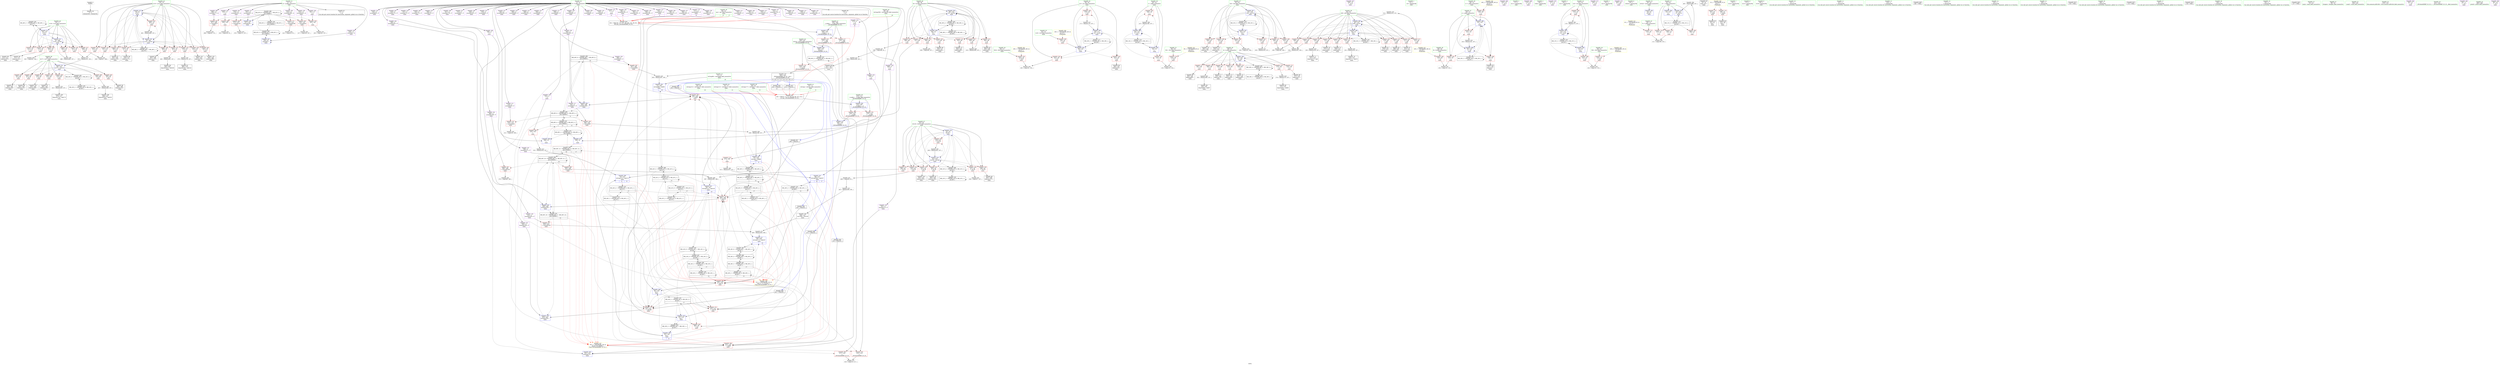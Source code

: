 digraph "SVFG" {
	label="SVFG";

	Node0x55e6e57616d0 [shape=record,color=grey,label="{NodeID: 0\nNullPtr}"];
	Node0x55e6e57616d0 -> Node0x55e6e576bdc0[style=solid];
	Node0x55e6e57b0400 [shape=record,color=black,label="{NodeID: 526\nMR_46V_2 = PHI(MR_46V_6, MR_46V_1, )\npts\{77 \}\n}"];
	Node0x55e6e57b0400 -> Node0x55e6e577bb60[style=dashed];
	Node0x55e6e57b0400 -> Node0x55e6e57b0400[style=dashed];
	Node0x55e6e5786ec0 [shape=record,color=grey,label="{NodeID: 443\n227 = cmp(226, 107, )\n}"];
	Node0x55e6e5779fc0 [shape=record,color=red,label="{NodeID: 277\n516\<--508\n\<--__a.addr\n_ZSt3minIiERKT_S2_S2_\n}"];
	Node0x55e6e5779fc0 -> Node0x55e6e577a3d0[style=solid];
	Node0x55e6e576de00 [shape=record,color=red,label="{NodeID: 194\n170\<--58\n\<--j21\nmain\n}"];
	Node0x55e6e576de00 -> Node0x55e6e5783ec0[style=solid];
	Node0x55e6e576b020 [shape=record,color=purple,label="{NodeID: 111\n219\<--4\narrayidx50\<--F\nmain\n}"];
	Node0x55e6e576b020 -> Node0x55e6e5778f80[style=solid];
	Node0x55e6e57314c0 [shape=record,color=green,label="{NodeID: 28\n44\<--45\ni\<--i_field_insensitive\nmain\n}"];
	Node0x55e6e57314c0 -> Node0x55e6e5773190[style=solid];
	Node0x55e6e57314c0 -> Node0x55e6e5773260[style=solid];
	Node0x55e6e57314c0 -> Node0x55e6e577a640[style=solid];
	Node0x55e6e57314c0 -> Node0x55e6e577a980[style=solid];
	Node0x55e6e577b680 [shape=record,color=blue,label="{NodeID: 305\n68\<--310\nl0\<--inc104\nmain\n}"];
	Node0x55e6e577b680 -> Node0x55e6e576f250[style=dashed];
	Node0x55e6e577b680 -> Node0x55e6e576f320[style=dashed];
	Node0x55e6e577b680 -> Node0x55e6e576f3f0[style=dashed];
	Node0x55e6e577b680 -> Node0x55e6e576f4c0[style=dashed];
	Node0x55e6e577b680 -> Node0x55e6e576f590[style=dashed];
	Node0x55e6e577b680 -> Node0x55e6e576f660[style=dashed];
	Node0x55e6e577b680 -> Node0x55e6e576f730[style=dashed];
	Node0x55e6e577b680 -> Node0x55e6e577b680[style=dashed];
	Node0x55e6e577b680 -> Node0x55e6e57a56f0[style=dashed];
	Node0x55e6e576f4c0 [shape=record,color=red,label="{NodeID: 222\n247\<--68\n\<--l0\nmain\n}"];
	Node0x55e6e576f4c0 -> Node0x55e6e57759c0[style=solid];
	Node0x55e6e5770f70 [shape=record,color=purple,label="{NodeID: 139\n388\<--4\narrayidx153\<--F\nmain\n}"];
	Node0x55e6e576bb50 [shape=record,color=green,label="{NodeID: 56\n506\<--507\nretval\<--retval_field_insensitive\n_ZSt3minIiERKT_S2_S2_\n}"];
	Node0x55e6e576bb50 -> Node0x55e6e5779ef0[style=solid];
	Node0x55e6e576bb50 -> Node0x55e6e577c860[style=solid];
	Node0x55e6e576bb50 -> Node0x55e6e577c930[style=solid];
	Node0x55e6e57a7d30 [shape=record,color=black,label="{NodeID: 499\nMR_60V_8 = PHI(MR_60V_7, MR_60V_6, )\npts\{100000 \}\n|{|<s4>10}}"];
	Node0x55e6e57a7d30 -> Node0x55e6e5779390[style=dashed];
	Node0x55e6e57a7d30 -> Node0x55e6e5779460[style=dashed];
	Node0x55e6e57a7d30 -> Node0x55e6e577b5b0[style=dashed];
	Node0x55e6e57a7d30 -> Node0x55e6e57a47f0[style=dashed];
	Node0x55e6e57a7d30:s4 -> Node0x55e6e57b6ae0[style=dashed,color=red];
	Node0x55e6e5784640 [shape=record,color=grey,label="{NodeID: 416\n315 = Binary(314, 107, )\n}"];
	Node0x55e6e5784640 -> Node0x55e6e577b750[style=solid];
	Node0x55e6e57789d0 [shape=record,color=red,label="{NodeID: 250\n366\<--82\n\<--l0129\nmain\n}"];
	Node0x55e6e57789d0 -> Node0x55e6e576d6b0[style=solid];
	Node0x55e6e5772630 [shape=record,color=purple,label="{NodeID: 167\n100\<--22\n\<--.str.3\nmain\n}"];
	Node0x55e6e576d2a0 [shape=record,color=black,label="{NodeID: 84\n292\<--290\nconv\<--lnot\nmain\n}"];
	Node0x55e6e576d2a0 -> Node0x55e6e5784940[style=solid];
	Node0x55e6e576a290 [shape=record,color=green,label="{NodeID: 1\n15\<--1\n.str\<--dummyObj\nGlob }"];
	Node0x55e6e57b0900 [shape=record,color=black,label="{NodeID: 527\nMR_48V_2 = PHI(MR_48V_7, MR_48V_1, )\npts\{79 \}\n}"];
	Node0x55e6e57b0900 -> Node0x55e6e577bc30[style=dashed];
	Node0x55e6e57b0900 -> Node0x55e6e57b0900[style=dashed];
	Node0x55e6e5787040 [shape=record,color=grey,label="{NodeID: 444\n415 = cmp(414, 91, )\n}"];
	Node0x55e6e577a090 [shape=record,color=red,label="{NodeID: 278\n523\<--508\n\<--__a.addr\n_ZSt3minIiERKT_S2_S2_\n}"];
	Node0x55e6e577a090 -> Node0x55e6e577c930[style=solid];
	Node0x55e6e576ded0 [shape=record,color=red,label="{NodeID: 195\n480\<--60\n\<--ans\nmain\n}"];
	Node0x55e6e576b0f0 [shape=record,color=purple,label="{NodeID: 112\n232\<--4\narrayidx58\<--F\nmain\n}"];
	Node0x55e6e5731590 [shape=record,color=green,label="{NodeID: 29\n46\<--47\nL\<--L_field_insensitive\nmain\n}"];
	Node0x55e6e5731590 -> Node0x55e6e5773330[style=solid];
	Node0x55e6e577b750 [shape=record,color=blue,label="{NodeID: 306\n64\<--315\nj38\<--inc107\nmain\n}"];
	Node0x55e6e577b750 -> Node0x55e6e576e480[style=dashed];
	Node0x55e6e577b750 -> Node0x55e6e576e550[style=dashed];
	Node0x55e6e577b750 -> Node0x55e6e576e620[style=dashed];
	Node0x55e6e577b750 -> Node0x55e6e576e6f0[style=dashed];
	Node0x55e6e577b750 -> Node0x55e6e576e7c0[style=dashed];
	Node0x55e6e577b750 -> Node0x55e6e576e890[style=dashed];
	Node0x55e6e577b750 -> Node0x55e6e576e960[style=dashed];
	Node0x55e6e577b750 -> Node0x55e6e576ea30[style=dashed];
	Node0x55e6e577b750 -> Node0x55e6e576eb00[style=dashed];
	Node0x55e6e577b750 -> Node0x55e6e576ebd0[style=dashed];
	Node0x55e6e577b750 -> Node0x55e6e577b0d0[style=dashed];
	Node0x55e6e577b750 -> Node0x55e6e577b750[style=dashed];
	Node0x55e6e577b750 -> Node0x55e6e57ae600[style=dashed];
	Node0x55e6e576f590 [shape=record,color=red,label="{NodeID: 223\n284\<--68\n\<--l0\nmain\n}"];
	Node0x55e6e576f590 -> Node0x55e6e576d1d0[style=solid];
	Node0x55e6e5771040 [shape=record,color=purple,label="{NodeID: 140\n391\<--4\narrayidx155\<--F\nmain\n}"];
	Node0x55e6e576bc20 [shape=record,color=green,label="{NodeID: 57\n508\<--509\n__a.addr\<--__a.addr_field_insensitive\n_ZSt3minIiERKT_S2_S2_\n}"];
	Node0x55e6e576bc20 -> Node0x55e6e5779fc0[style=solid];
	Node0x55e6e576bc20 -> Node0x55e6e577a090[style=solid];
	Node0x55e6e576bc20 -> Node0x55e6e577c6c0[style=solid];
	Node0x55e6e57847c0 [shape=record,color=grey,label="{NodeID: 417\n353 = Binary(351, 352, )\n}"];
	Node0x55e6e57847c0 -> Node0x55e6e577bd00[style=solid];
	Node0x55e6e5778aa0 [shape=record,color=red,label="{NodeID: 251\n392\<--82\n\<--l0129\nmain\n}"];
	Node0x55e6e5778aa0 -> Node0x55e6e576db90[style=solid];
	Node0x55e6e5772700 [shape=record,color=purple,label="{NodeID: 168\n102\<--25\n\<--.str.4\nmain\n}"];
	Node0x55e6e576d370 [shape=record,color=black,label="{NodeID: 85\n298\<--297\nidxprom95\<--\nmain\n}"];
	Node0x55e6e57301d0 [shape=record,color=green,label="{NodeID: 2\n17\<--1\n.str.1\<--dummyObj\nGlob }"];
	Node0x55e6e57b0e00 [shape=record,color=black,label="{NodeID: 528\nMR_50V_2 = PHI(MR_50V_6, MR_50V_1, )\npts\{81 \}\n}"];
	Node0x55e6e57b0e00 -> Node0x55e6e579caf0[style=dashed];
	Node0x55e6e57b0e00 -> Node0x55e6e57b0e00[style=dashed];
	Node0x55e6e577a160 [shape=record,color=red,label="{NodeID: 279\n514\<--510\n\<--__b.addr\n_ZSt3minIiERKT_S2_S2_\n}"];
	Node0x55e6e577a160 -> Node0x55e6e577a300[style=solid];
	Node0x55e6e576dfa0 [shape=record,color=red,label="{NodeID: 196\n192\<--62\n\<--i34\nmain\n}"];
	Node0x55e6e576dfa0 -> Node0x55e6e5785240[style=solid];
	Node0x55e6e576b1c0 [shape=record,color=purple,label="{NodeID: 113\n235\<--4\narrayidx60\<--F\nmain\n}"];
	Node0x55e6e5731660 [shape=record,color=green,label="{NodeID: 30\n48\<--49\nR\<--R_field_insensitive\nmain\n}"];
	Node0x55e6e5731660 -> Node0x55e6e5773400[style=solid];
	Node0x55e6e57b7320 [shape=record,color=yellow,style=double,label="{NodeID: 556\n16V_1 = ENCHI(MR_16V_0)\npts\{47 \}\nFun[main]}"];
	Node0x55e6e57b7320 -> Node0x55e6e5773330[style=dashed];
	Node0x55e6e577b820 [shape=record,color=blue,label="{NodeID: 307\n62\<--320\ni34\<--inc110\nmain\n}"];
	Node0x55e6e577b820 -> Node0x55e6e576dfa0[style=dashed];
	Node0x55e6e577b820 -> Node0x55e6e576e070[style=dashed];
	Node0x55e6e577b820 -> Node0x55e6e576e140[style=dashed];
	Node0x55e6e577b820 -> Node0x55e6e576e210[style=dashed];
	Node0x55e6e577b820 -> Node0x55e6e576e2e0[style=dashed];
	Node0x55e6e577b820 -> Node0x55e6e576e3b0[style=dashed];
	Node0x55e6e577b820 -> Node0x55e6e577b820[style=dashed];
	Node0x55e6e577b820 -> Node0x55e6e57ae100[style=dashed];
	Node0x55e6e576f660 [shape=record,color=red,label="{NodeID: 224\n288\<--68\n\<--l0\nmain\n}"];
	Node0x55e6e576f660 -> Node0x55e6e57865c0[style=solid];
	Node0x55e6e5771110 [shape=record,color=purple,label="{NodeID: 141\n394\<--4\narrayidx157\<--F\nmain\n}"];
	Node0x55e6e5771110 -> Node0x55e6e5779940[style=solid];
	Node0x55e6e576bcf0 [shape=record,color=green,label="{NodeID: 58\n510\<--511\n__b.addr\<--__b.addr_field_insensitive\n_ZSt3minIiERKT_S2_S2_\n}"];
	Node0x55e6e576bcf0 -> Node0x55e6e577a160[style=solid];
	Node0x55e6e576bcf0 -> Node0x55e6e577a230[style=solid];
	Node0x55e6e576bcf0 -> Node0x55e6e577c790[style=solid];
	Node0x55e6e57a8700 [shape=record,color=black,label="{NodeID: 501\nMR_60V_18 = PHI(MR_60V_17, MR_60V_16, )\npts\{100000 \}\n|{|<s4>15}}"];
	Node0x55e6e57a8700 -> Node0x55e6e5779bb0[style=dashed];
	Node0x55e6e57a8700 -> Node0x55e6e5779c80[style=dashed];
	Node0x55e6e57a8700 -> Node0x55e6e577c110[style=dashed];
	Node0x55e6e57a8700 -> Node0x55e6e57a15f0[style=dashed];
	Node0x55e6e57a8700:s4 -> Node0x55e6e57b6ae0[style=dashed,color=red];
	Node0x55e6e5784940 [shape=record,color=grey,label="{NodeID: 418\n293 = Binary(287, 292, )\n}"];
	Node0x55e6e5784940 -> Node0x55e6e577b4e0[style=solid];
	Node0x55e6e5778b70 [shape=record,color=red,label="{NodeID: 252\n396\<--82\n\<--l0129\nmain\n}"];
	Node0x55e6e5778b70 -> Node0x55e6e5783bc0[style=solid];
	Node0x55e6e57727d0 [shape=record,color=purple,label="{NodeID: 169\n113\<--27\n\<--.str.5\nmain\n}"];
	Node0x55e6e576d440 [shape=record,color=black,label="{NodeID: 86\n302\<--301\nidxprom98\<--add97\nmain\n}"];
	Node0x55e6e572ae70 [shape=record,color=green,label="{NodeID: 3\n19\<--1\nstdin\<--dummyObj\nGlob }"];
	Node0x55e6e57b1300 [shape=record,color=black,label="{NodeID: 529\nMR_52V_2 = PHI(MR_52V_8, MR_52V_1, )\npts\{83 \}\n}"];
	Node0x55e6e57b1300 -> Node0x55e6e579cff0[style=dashed];
	Node0x55e6e57b1300 -> Node0x55e6e57b1300[style=dashed];
	Node0x55e6e577a230 [shape=record,color=red,label="{NodeID: 280\n520\<--510\n\<--__b.addr\n_ZSt3minIiERKT_S2_S2_\n}"];
	Node0x55e6e577a230 -> Node0x55e6e577c860[style=solid];
	Node0x55e6e576e070 [shape=record,color=red,label="{NodeID: 197\n199\<--62\n\<--i34\nmain\n}"];
	Node0x55e6e576e070 -> Node0x55e6e5785540[style=solid];
	Node0x55e6e576b290 [shape=record,color=purple,label="{NodeID: 114\n236\<--4\narrayidx61\<--F\nmain\n|{<s0>9}}"];
	Node0x55e6e576b290:s0 -> Node0x55e6e57e02b0[style=solid,color=red];
	Node0x55e6e5731730 [shape=record,color=green,label="{NodeID: 31\n50\<--51\nj\<--j_field_insensitive\nmain\n}"];
	Node0x55e6e5731730 -> Node0x55e6e57734d0[style=solid];
	Node0x55e6e5731730 -> Node0x55e6e57735a0[style=solid];
	Node0x55e6e5731730 -> Node0x55e6e5773670[style=solid];
	Node0x55e6e5731730 -> Node0x55e6e577a710[style=solid];
	Node0x55e6e5731730 -> Node0x55e6e577a8b0[style=solid];
	Node0x55e6e57b7400 [shape=record,color=yellow,style=double,label="{NodeID: 557\n18V_1 = ENCHI(MR_18V_0)\npts\{49 \}\nFun[main]}"];
	Node0x55e6e57b7400 -> Node0x55e6e5773400[style=dashed];
	Node0x55e6e579f7f0 [shape=record,color=black,label="{NodeID: 474\nMR_40V_3 = PHI(MR_40V_4, MR_40V_2, )\npts\{71 \}\n|{|<s4>12}}"];
	Node0x55e6e579f7f0 -> Node0x55e6e5779600[style=dashed];
	Node0x55e6e579f7f0 -> Node0x55e6e579f7f0[style=dashed];
	Node0x55e6e579f7f0 -> Node0x55e6e57a3df0[style=dashed];
	Node0x55e6e579f7f0 -> Node0x55e6e57b4a00[style=dashed];
	Node0x55e6e579f7f0:s4 -> Node0x55e6e57b6bf0[style=dashed,color=red];
	Node0x55e6e577b8f0 [shape=record,color=blue,label="{NodeID: 308\n74\<--325\nref.tmp112\<--add113\nmain\n|{|<s2>11|<s3>12}}"];
	Node0x55e6e577b8f0 -> Node0x55e6e5779600[style=dashed];
	Node0x55e6e577b8f0 -> Node0x55e6e57b5400[style=dashed];
	Node0x55e6e577b8f0:s2 -> Node0x55e6e57b6bf0[style=dashed,color=red];
	Node0x55e6e577b8f0:s3 -> Node0x55e6e57b6bf0[style=dashed,color=red];
	Node0x55e6e576f730 [shape=record,color=red,label="{NodeID: 225\n309\<--68\n\<--l0\nmain\n}"];
	Node0x55e6e576f730 -> Node0x55e6e57753c0[style=solid];
	Node0x55e6e57711e0 [shape=record,color=purple,label="{NodeID: 142\n404\<--4\narrayidx162\<--F\nmain\n}"];
	Node0x55e6e576bdc0 [shape=record,color=black,label="{NodeID: 59\n2\<--3\ndummyVal\<--dummyVal\n}"];
	Node0x55e6e5784ac0 [shape=record,color=grey,label="{NodeID: 419\n230 = Binary(229, 107, )\n}"];
	Node0x55e6e5784ac0 -> Node0x55e6e576c810[style=solid];
	Node0x55e6e5778c40 [shape=record,color=red,label="{NodeID: 253\n431\<--82\n\<--l0129\nmain\n}"];
	Node0x55e6e5778c40 -> Node0x55e6e576a9a0[style=solid];
	Node0x55e6e57728a0 [shape=record,color=purple,label="{NodeID: 170\n127\<--27\n\<--.str.5\nmain\n}"];
	Node0x55e6e576d510 [shape=record,color=black,label="{NodeID: 87\n361\<--360\nidxprom133\<--\nmain\n}"];
	Node0x55e6e572ff50 [shape=record,color=green,label="{NodeID: 4\n20\<--1\n.str.2\<--dummyObj\nGlob }"];
	Node0x55e6e57b1800 [shape=record,color=black,label="{NodeID: 530\nMR_54V_2 = PHI(MR_54V_9, MR_54V_1, )\npts\{85 \}\n|{|<s5>12}}"];
	Node0x55e6e57b1800 -> Node0x55e6e57791f0[style=dashed];
	Node0x55e6e57b1800 -> Node0x55e6e5779460[style=dashed];
	Node0x55e6e57b1800 -> Node0x55e6e5779600[style=dashed];
	Node0x55e6e57b1800 -> Node0x55e6e57aa000[style=dashed];
	Node0x55e6e57b1800 -> Node0x55e6e57b1800[style=dashed];
	Node0x55e6e57b1800:s5 -> Node0x55e6e57b6bf0[style=dashed,color=red];
	Node0x55e6e577a300 [shape=record,color=red,label="{NodeID: 281\n515\<--514\n\<--\n_ZSt3minIiERKT_S2_S2_\n}"];
	Node0x55e6e577a300 -> Node0x55e6e57856c0[style=solid];
	Node0x55e6e576e140 [shape=record,color=red,label="{NodeID: 198\n202\<--62\n\<--i34\nmain\n}"];
	Node0x55e6e576e140 -> Node0x55e6e5783a40[style=solid];
	Node0x55e6e576b360 [shape=record,color=purple,label="{NodeID: 115\n239\<--4\narrayidx63\<--F\nmain\n}"];
	Node0x55e6e5731800 [shape=record,color=green,label="{NodeID: 32\n52\<--53\ni14\<--i14_field_insensitive\nmain\n}"];
	Node0x55e6e5731800 -> Node0x55e6e5773740[style=solid];
	Node0x55e6e5731800 -> Node0x55e6e5773810[style=solid];
	Node0x55e6e5731800 -> Node0x55e6e577aa50[style=solid];
	Node0x55e6e5731800 -> Node0x55e6e577ad90[style=solid];
	Node0x55e6e579fcf0 [shape=record,color=black,label="{NodeID: 475\nMR_42V_3 = PHI(MR_42V_4, MR_42V_2, )\npts\{73 \}\n|{|<s4>12}}"];
	Node0x55e6e579fcf0 -> Node0x55e6e5779600[style=dashed];
	Node0x55e6e579fcf0 -> Node0x55e6e579fcf0[style=dashed];
	Node0x55e6e579fcf0 -> Node0x55e6e57a42f0[style=dashed];
	Node0x55e6e579fcf0 -> Node0x55e6e57b4f00[style=dashed];
	Node0x55e6e579fcf0:s4 -> Node0x55e6e57b6bf0[style=dashed,color=red];
	Node0x55e6e577b9c0 [shape=record,color=blue,label="{NodeID: 309\n60\<--330\nans\<--\nmain\n}"];
	Node0x55e6e577b9c0 -> Node0x55e6e57b3100[style=dashed];
	Node0x55e6e576f800 [shape=record,color=red,label="{NodeID: 226\n342\<--76\n\<--i119\nmain\n}"];
	Node0x55e6e576f800 -> Node0x55e6e57868c0[style=solid];
	Node0x55e6e57712b0 [shape=record,color=purple,label="{NodeID: 143\n407\<--4\narrayidx164\<--F\nmain\n}"];
	Node0x55e6e576bec0 [shape=record,color=black,label="{NodeID: 60\n9\<--4\n\<--F\nCan only get source location for instruction, argument, global var or function.}"];
	Node0x55e6e5784c40 [shape=record,color=grey,label="{NodeID: 420\n142 = Binary(141, 107, )\n}"];
	Node0x55e6e5784c40 -> Node0x55e6e577a8b0[style=solid];
	Node0x55e6e5778d10 [shape=record,color=red,label="{NodeID: 254\n435\<--82\n\<--l0129\nmain\n}"];
	Node0x55e6e5778d10 -> Node0x55e6e5785cc0[style=solid];
	Node0x55e6e5772970 [shape=record,color=purple,label="{NodeID: 171\n156\<--27\n\<--.str.5\nmain\n}"];
	Node0x55e6e576d5e0 [shape=record,color=black,label="{NodeID: 88\n364\<--363\nidxprom135\<--\nmain\n}"];
	Node0x55e6e572ffe0 [shape=record,color=green,label="{NodeID: 5\n22\<--1\n.str.3\<--dummyObj\nGlob }"];
	Node0x55e6e57b1d00 [shape=record,color=black,label="{NodeID: 531\nMR_56V_2 = PHI(MR_56V_9, MR_56V_1, )\npts\{87 \}\n|{|<s5>12}}"];
	Node0x55e6e57b1d00 -> Node0x55e6e57791f0[style=dashed];
	Node0x55e6e57b1d00 -> Node0x55e6e5779460[style=dashed];
	Node0x55e6e57b1d00 -> Node0x55e6e5779600[style=dashed];
	Node0x55e6e57b1d00 -> Node0x55e6e57aa500[style=dashed];
	Node0x55e6e57b1d00 -> Node0x55e6e57b1d00[style=dashed];
	Node0x55e6e57b1d00:s5 -> Node0x55e6e57b6bf0[style=dashed,color=red];
	Node0x55e6e577a3d0 [shape=record,color=red,label="{NodeID: 282\n517\<--516\n\<--\n_ZSt3minIiERKT_S2_S2_\n}"];
	Node0x55e6e577a3d0 -> Node0x55e6e57856c0[style=solid];
	Node0x55e6e576e210 [shape=record,color=red,label="{NodeID: 199\n223\<--62\n\<--i34\nmain\n}"];
	Node0x55e6e576e210 -> Node0x55e6e576c740[style=solid];
	Node0x55e6e576fcc0 [shape=record,color=purple,label="{NodeID: 116\n242\<--4\narrayidx65\<--F\nmain\n}"];
	Node0x55e6e57318d0 [shape=record,color=green,label="{NodeID: 33\n54\<--55\nL18\<--L18_field_insensitive\nmain\n}"];
	Node0x55e6e57318d0 -> Node0x55e6e57738e0[style=solid];
	Node0x55e6e57a01f0 [shape=record,color=black,label="{NodeID: 476\nMR_60V_4 = PHI(MR_60V_5, MR_60V_3, )\npts\{100000 \}\n|{|<s6>11|<s7>12}}"];
	Node0x55e6e57a01f0 -> Node0x55e6e5779530[style=dashed];
	Node0x55e6e57a01f0 -> Node0x55e6e5779600[style=dashed];
	Node0x55e6e57a01f0 -> Node0x55e6e577ba90[style=dashed];
	Node0x55e6e57a01f0 -> Node0x55e6e57a01f0[style=dashed];
	Node0x55e6e57a01f0 -> Node0x55e6e57a47f0[style=dashed];
	Node0x55e6e57a01f0 -> Node0x55e6e57b2700[style=dashed];
	Node0x55e6e57a01f0:s6 -> Node0x55e6e57b6ae0[style=dashed,color=red];
	Node0x55e6e57a01f0:s7 -> Node0x55e6e57b6ae0[style=dashed,color=red];
	Node0x55e6e577ba90 [shape=record,color=blue,label="{NodeID: 310\n338\<--91\n\<--\nmain\n}"];
	Node0x55e6e577ba90 -> Node0x55e6e57aaa00[style=dashed];
	Node0x55e6e576f8d0 [shape=record,color=red,label="{NodeID: 227\n348\<--76\n\<--i119\nmain\n}"];
	Node0x55e6e576f8d0 -> Node0x55e6e57862c0[style=solid];
	Node0x55e6e5771380 [shape=record,color=purple,label="{NodeID: 144\n408\<--4\narrayidx165\<--F\nmain\n}"];
	Node0x55e6e5771380 -> Node0x55e6e577bf70[style=solid];
	Node0x55e6e576bfc0 [shape=record,color=black,label="{NodeID: 61\n13\<--11\n\<--A\nCan only get source location for instruction, argument, global var or function.}"];
	Node0x55e6e5784dc0 [shape=record,color=grey,label="{NodeID: 421\n290 = Binary(289, 291, )\n}"];
	Node0x55e6e5784dc0 -> Node0x55e6e576d2a0[style=solid];
	Node0x55e6e5778de0 [shape=record,color=red,label="{NodeID: 255\n455\<--82\n\<--l0129\nmain\n}"];
	Node0x55e6e5778de0 -> Node0x55e6e57835c0[style=solid];
	Node0x55e6e5772a40 [shape=record,color=purple,label="{NodeID: 172\n481\<--29\n\<--.str.6\nmain\n}"];
	Node0x55e6e576d6b0 [shape=record,color=black,label="{NodeID: 89\n367\<--366\nidxprom137\<--\nmain\n}"];
	Node0x55e6e5730070 [shape=record,color=green,label="{NodeID: 6\n24\<--1\nstdout\<--dummyObj\nGlob }"];
	Node0x55e6e57b2200 [shape=record,color=black,label="{NodeID: 532\nMR_58V_2 = PHI(MR_58V_4, MR_58V_1, )\npts\{89 \}\n|{|<s7>12}}"];
	Node0x55e6e57b2200 -> Node0x55e6e57791f0[style=dashed];
	Node0x55e6e57b2200 -> Node0x55e6e5779460[style=dashed];
	Node0x55e6e57b2200 -> Node0x55e6e5779600[style=dashed];
	Node0x55e6e57b2200 -> Node0x55e6e5779a10[style=dashed];
	Node0x55e6e57b2200 -> Node0x55e6e5779c80[style=dashed];
	Node0x55e6e57b2200 -> Node0x55e6e577c450[style=dashed];
	Node0x55e6e57b2200 -> Node0x55e6e57b2200[style=dashed];
	Node0x55e6e57b2200:s7 -> Node0x55e6e57b6ae0[style=dashed,color=red];
	Node0x55e6e577a4a0 [shape=record,color=blue,label="{NodeID: 283\n34\<--91\nretval\<--\nmain\n}"];
	Node0x55e6e576e2e0 [shape=record,color=red,label="{NodeID: 200\n264\<--62\n\<--i34\nmain\n}"];
	Node0x55e6e576e2e0 -> Node0x55e6e576cdc0[style=solid];
	Node0x55e6e576fd90 [shape=record,color=purple,label="{NodeID: 117\n245\<--4\narrayidx67\<--F\nmain\n}"];
	Node0x55e6e576fd90 -> Node0x55e6e5779120[style=solid];
	Node0x55e6e57319a0 [shape=record,color=green,label="{NodeID: 34\n56\<--57\nR19\<--R19_field_insensitive\nmain\n}"];
	Node0x55e6e57319a0 -> Node0x55e6e57739b0[style=solid];
	Node0x55e6e57b76a0 [shape=record,color=yellow,style=double,label="{NodeID: 560\n24V_1 = ENCHI(MR_24V_0)\npts\{55 \}\nFun[main]}"];
	Node0x55e6e57b76a0 -> Node0x55e6e57738e0[style=dashed];
	Node0x55e6e5774ac0 [shape=record,color=grey,label="{NodeID: 394\n487 = Binary(486, 107, )\n}"];
	Node0x55e6e5774ac0 -> Node0x55e6e577c5f0[style=solid];
	Node0x55e6e577bb60 [shape=record,color=blue,label="{NodeID: 311\n76\<--107\ni119\<--\nmain\n}"];
	Node0x55e6e577bb60 -> Node0x55e6e576f800[style=dashed];
	Node0x55e6e577bb60 -> Node0x55e6e576f8d0[style=dashed];
	Node0x55e6e577bb60 -> Node0x55e6e576f9a0[style=dashed];
	Node0x55e6e577bb60 -> Node0x55e6e576fa70[style=dashed];
	Node0x55e6e577bb60 -> Node0x55e6e576fb40[style=dashed];
	Node0x55e6e577bb60 -> Node0x55e6e5777aa0[style=dashed];
	Node0x55e6e577bb60 -> Node0x55e6e577c380[style=dashed];
	Node0x55e6e577bb60 -> Node0x55e6e57b0400[style=dashed];
	Node0x55e6e576f9a0 [shape=record,color=red,label="{NodeID: 228\n351\<--76\n\<--i119\nmain\n}"];
	Node0x55e6e576f9a0 -> Node0x55e6e57847c0[style=solid];
	Node0x55e6e5771450 [shape=record,color=purple,label="{NodeID: 145\n419\<--4\narrayidx172\<--F\nmain\n}"];
	Node0x55e6e576c0c0 [shape=record,color=black,label="{NodeID: 62\n33\<--91\nmain_ret\<--\nmain\n}"];
	Node0x55e6e5784f40 [shape=record,color=grey,label="{NodeID: 422\n421 = Binary(420, 107, )\n}"];
	Node0x55e6e5784f40 -> Node0x55e6e576a730[style=solid];
	Node0x55e6e5778eb0 [shape=record,color=red,label="{NodeID: 256\n182\<--181\n\<--\nmain\n}"];
	Node0x55e6e5778eb0 -> Node0x55e6e57850c0[style=solid];
	Node0x55e6e5772b10 [shape=record,color=red,label="{NodeID: 173\n92\<--19\n\<--stdin\nmain\n}"];
	Node0x55e6e5772b10 -> Node0x55e6e576c190[style=solid];
	Node0x55e6e576d780 [shape=record,color=black,label="{NodeID: 90\n373\<--372\nidxprom141\<--\nmain\n}"];
	Node0x55e6e572b440 [shape=record,color=green,label="{NodeID: 7\n25\<--1\n.str.4\<--dummyObj\nGlob }"];
	Node0x55e6e57b2700 [shape=record,color=black,label="{NodeID: 533\nMR_60V_2 = PHI(MR_60V_22, MR_60V_1, )\npts\{100000 \}\n}"];
	Node0x55e6e57b2700 -> Node0x55e6e577af30[style=dashed];
	Node0x55e6e57b2700 -> Node0x55e6e577ba90[style=dashed];
	Node0x55e6e57b2700 -> Node0x55e6e57b2700[style=dashed];
	Node0x55e6e577a570 [shape=record,color=blue,label="{NodeID: 284\n42\<--107\n_T\<--\nmain\n}"];
	Node0x55e6e577a570 -> Node0x55e6e57ac300[style=dashed];
	Node0x55e6e576e3b0 [shape=record,color=red,label="{NodeID: 201\n319\<--62\n\<--i34\nmain\n}"];
	Node0x55e6e576e3b0 -> Node0x55e6e57844c0[style=solid];
	Node0x55e6e576fe60 [shape=record,color=purple,label="{NodeID: 118\n257\<--4\narrayidx72\<--F\nmain\n}"];
	Node0x55e6e5731a70 [shape=record,color=green,label="{NodeID: 35\n58\<--59\nj21\<--j21_field_insensitive\nmain\n}"];
	Node0x55e6e5731a70 -> Node0x55e6e576dc60[style=solid];
	Node0x55e6e5731a70 -> Node0x55e6e576dd30[style=solid];
	Node0x55e6e5731a70 -> Node0x55e6e576de00[style=solid];
	Node0x55e6e5731a70 -> Node0x55e6e577ab20[style=solid];
	Node0x55e6e5731a70 -> Node0x55e6e577acc0[style=solid];
	Node0x55e6e57dfb30 [shape=record,color=black,label="{NodeID: 644\n328 = PHI(503, )\n|{<s0>12}}"];
	Node0x55e6e57dfb30:s0 -> Node0x55e6e57e0b50[style=solid,color=red];
	Node0x55e6e57b7780 [shape=record,color=yellow,style=double,label="{NodeID: 561\n26V_1 = ENCHI(MR_26V_0)\npts\{57 \}\nFun[main]}"];
	Node0x55e6e57b7780 -> Node0x55e6e57739b0[style=dashed];
	Node0x55e6e5774c40 [shape=record,color=grey,label="{NodeID: 395\n176 = Binary(175, 107, )\n}"];
	Node0x55e6e5774c40 -> Node0x55e6e577ad90[style=solid];
	Node0x55e6e577bc30 [shape=record,color=blue,label="{NodeID: 312\n78\<--91\nj123\<--\nmain\n}"];
	Node0x55e6e577bc30 -> Node0x55e6e5777b30[style=dashed];
	Node0x55e6e577bc30 -> Node0x55e6e5777c00[style=dashed];
	Node0x55e6e577bc30 -> Node0x55e6e5777cd0[style=dashed];
	Node0x55e6e577bc30 -> Node0x55e6e5777da0[style=dashed];
	Node0x55e6e577bc30 -> Node0x55e6e5777e70[style=dashed];
	Node0x55e6e577bc30 -> Node0x55e6e5777f40[style=dashed];
	Node0x55e6e577bc30 -> Node0x55e6e5778010[style=dashed];
	Node0x55e6e577bc30 -> Node0x55e6e57780e0[style=dashed];
	Node0x55e6e577bc30 -> Node0x55e6e57781b0[style=dashed];
	Node0x55e6e577bc30 -> Node0x55e6e5778280[style=dashed];
	Node0x55e6e577bc30 -> Node0x55e6e577bc30[style=dashed];
	Node0x55e6e577bc30 -> Node0x55e6e577c2b0[style=dashed];
	Node0x55e6e577bc30 -> Node0x55e6e57b0900[style=dashed];
	Node0x55e6e576fa70 [shape=record,color=red,label="{NodeID: 229\n372\<--76\n\<--i119\nmain\n}"];
	Node0x55e6e576fa70 -> Node0x55e6e576d780[style=solid];
	Node0x55e6e5771520 [shape=record,color=purple,label="{NodeID: 146\n423\<--4\narrayidx175\<--F\nmain\n}"];
	Node0x55e6e576c190 [shape=record,color=black,label="{NodeID: 63\n95\<--92\ncall\<--\nmain\n}"];
	Node0x55e6e57aa000 [shape=record,color=black,label="{NodeID: 506\nMR_54V_3 = PHI(MR_54V_4, MR_54V_2, )\npts\{85 \}\n|{|<s3>17}}"];
	Node0x55e6e57aa000 -> Node0x55e6e5779e20[style=dashed];
	Node0x55e6e57aa000 -> Node0x55e6e579d4f0[style=dashed];
	Node0x55e6e57aa000 -> Node0x55e6e57b1800[style=dashed];
	Node0x55e6e57aa000:s3 -> Node0x55e6e57b6bf0[style=dashed,color=red];
	Node0x55e6e57850c0 [shape=record,color=grey,label="{NodeID: 423\n183 = cmp(182, 107, )\n}"];
	Node0x55e6e5778f80 [shape=record,color=red,label="{NodeID: 257\n220\<--219\n\<--arrayidx50\nmain\n}"];
	Node0x55e6e5778f80 -> Node0x55e6e5786d40[style=solid];
	Node0x55e6e5772be0 [shape=record,color=red,label="{NodeID: 174\n98\<--24\n\<--stdout\nmain\n}"];
	Node0x55e6e5772be0 -> Node0x55e6e576c260[style=solid];
	Node0x55e6e576d850 [shape=record,color=black,label="{NodeID: 91\n380\<--379\nidxprom146\<--add145\nmain\n}"];
	Node0x55e6e572b4d0 [shape=record,color=green,label="{NodeID: 8\n27\<--1\n.str.5\<--dummyObj\nGlob }"];
	Node0x55e6e57b2c00 [shape=record,color=black,label="{NodeID: 534\nMR_62V_2 = PHI(MR_62V_6, MR_62V_1, )\npts\{140000 \}\n}"];
	Node0x55e6e57b2c00 -> Node0x55e6e579c0f0[style=dashed];
	Node0x55e6e577a640 [shape=record,color=blue,label="{NodeID: 285\n44\<--91\ni\<--\nmain\n}"];
	Node0x55e6e577a640 -> Node0x55e6e5773190[style=dashed];
	Node0x55e6e577a640 -> Node0x55e6e5773260[style=dashed];
	Node0x55e6e577a640 -> Node0x55e6e577a980[style=dashed];
	Node0x55e6e577a640 -> Node0x55e6e57ac800[style=dashed];
	Node0x55e6e576e480 [shape=record,color=red,label="{NodeID: 202\n198\<--64\n\<--j38\nmain\n}"];
	Node0x55e6e576e480 -> Node0x55e6e5785540[style=solid];
	Node0x55e6e576ff30 [shape=record,color=purple,label="{NodeID: 119\n260\<--4\narrayidx74\<--F\nmain\n}"];
	Node0x55e6e5731b40 [shape=record,color=green,label="{NodeID: 36\n60\<--61\nans\<--ans_field_insensitive\nmain\n|{|<s4>12|<s5>17}}"];
	Node0x55e6e5731b40 -> Node0x55e6e576ded0[style=solid];
	Node0x55e6e5731b40 -> Node0x55e6e577ae60[style=solid];
	Node0x55e6e5731b40 -> Node0x55e6e577b9c0[style=solid];
	Node0x55e6e5731b40 -> Node0x55e6e577c520[style=solid];
	Node0x55e6e5731b40:s4 -> Node0x55e6e57e02b0[style=solid,color=red];
	Node0x55e6e5731b40:s5 -> Node0x55e6e57e02b0[style=solid,color=red];
	Node0x55e6e57dfd20 [shape=record,color=black,label="{NodeID: 645\n329 = PHI(503, )\n}"];
	Node0x55e6e57dfd20 -> Node0x55e6e5779600[style=solid];
	Node0x55e6e5774dc0 [shape=record,color=grey,label="{NodeID: 396\n461 = Binary(460, 107, )\n}"];
	Node0x55e6e5774dc0 -> Node0x55e6e577c2b0[style=solid];
	Node0x55e6e577bd00 [shape=record,color=blue,label="{NodeID: 313\n80\<--353\nk127\<--sub128\nmain\n}"];
	Node0x55e6e577bd00 -> Node0x55e6e5778350[style=dashed];
	Node0x55e6e577bd00 -> Node0x55e6e5778420[style=dashed];
	Node0x55e6e577bd00 -> Node0x55e6e57784f0[style=dashed];
	Node0x55e6e577bd00 -> Node0x55e6e57785c0[style=dashed];
	Node0x55e6e577bd00 -> Node0x55e6e5778690[style=dashed];
	Node0x55e6e577bd00 -> Node0x55e6e5778760[style=dashed];
	Node0x55e6e577bd00 -> Node0x55e6e5778830[style=dashed];
	Node0x55e6e577bd00 -> Node0x55e6e579caf0[style=dashed];
	Node0x55e6e576fb40 [shape=record,color=red,label="{NodeID: 230\n411\<--76\n\<--i119\nmain\n}"];
	Node0x55e6e576fb40 -> Node0x55e6e576a590[style=solid];
	Node0x55e6e57715f0 [shape=record,color=purple,label="{NodeID: 147\n424\<--4\narrayidx176\<--F\nmain\n|{<s0>15}}"];
	Node0x55e6e57715f0:s0 -> Node0x55e6e57e02b0[style=solid,color=red];
	Node0x55e6e576c260 [shape=record,color=black,label="{NodeID: 64\n101\<--98\ncall1\<--\nmain\n}"];
	Node0x55e6e57aa500 [shape=record,color=black,label="{NodeID: 507\nMR_56V_3 = PHI(MR_56V_4, MR_56V_2, )\npts\{87 \}\n|{|<s3>17}}"];
	Node0x55e6e57aa500 -> Node0x55e6e5779e20[style=dashed];
	Node0x55e6e57aa500 -> Node0x55e6e579d9f0[style=dashed];
	Node0x55e6e57aa500 -> Node0x55e6e57b1d00[style=dashed];
	Node0x55e6e57aa500:s3 -> Node0x55e6e57b6bf0[style=dashed,color=red];
	Node0x55e6e5785240 [shape=record,color=grey,label="{NodeID: 424\n193 = cmp(192, 194, )\n}"];
	Node0x55e6e5779050 [shape=record,color=red,label="{NodeID: 258\n226\<--225\n\<--arrayidx54\nmain\n}"];
	Node0x55e6e5779050 -> Node0x55e6e5786ec0[style=solid];
	Node0x55e6e5772cb0 [shape=record,color=red,label="{NodeID: 175\n110\<--36\n\<--T\nmain\n}"];
	Node0x55e6e5772cb0 -> Node0x55e6e5786440[style=solid];
	Node0x55e6e576d920 [shape=record,color=black,label="{NodeID: 92\n383\<--382\nidxprom148\<--\nmain\n}"];
	Node0x55e6e572b560 [shape=record,color=green,label="{NodeID: 9\n29\<--1\n.str.6\<--dummyObj\nGlob }"];
	Node0x55e6e57b3100 [shape=record,color=black,label="{NodeID: 535\nMR_30V_5 = PHI(MR_30V_4, MR_30V_3, )\npts\{61 \}\n|{|<s6>17}}"];
	Node0x55e6e57b3100 -> Node0x55e6e576ded0[style=dashed];
	Node0x55e6e57b3100 -> Node0x55e6e5779a10[style=dashed];
	Node0x55e6e57b3100 -> Node0x55e6e5779c80[style=dashed];
	Node0x55e6e57b3100 -> Node0x55e6e5779e20[style=dashed];
	Node0x55e6e57b3100 -> Node0x55e6e577c520[style=dashed];
	Node0x55e6e57b3100 -> Node0x55e6e57adc00[style=dashed];
	Node0x55e6e57b3100:s6 -> Node0x55e6e57b6ae0[style=dashed,color=red];
	Node0x55e6e577a710 [shape=record,color=blue,label="{NodeID: 286\n50\<--129\nj\<--\nmain\n}"];
	Node0x55e6e577a710 -> Node0x55e6e57734d0[style=dashed];
	Node0x55e6e577a710 -> Node0x55e6e57735a0[style=dashed];
	Node0x55e6e577a710 -> Node0x55e6e5773670[style=dashed];
	Node0x55e6e577a710 -> Node0x55e6e577a710[style=dashed];
	Node0x55e6e577a710 -> Node0x55e6e577a8b0[style=dashed];
	Node0x55e6e577a710 -> Node0x55e6e57acd00[style=dashed];
	Node0x55e6e576e550 [shape=record,color=red,label="{NodeID: 203\n203\<--64\n\<--j38\nmain\n}"];
	Node0x55e6e576e550 -> Node0x55e6e5783a40[style=solid];
	Node0x55e6e5770000 [shape=record,color=purple,label="{NodeID: 120\n261\<--4\narrayidx75\<--F\nmain\n}"];
	Node0x55e6e5770000 -> Node0x55e6e577b410[style=solid];
	Node0x55e6e5731c10 [shape=record,color=green,label="{NodeID: 37\n62\<--63\ni34\<--i34_field_insensitive\nmain\n}"];
	Node0x55e6e5731c10 -> Node0x55e6e576dfa0[style=solid];
	Node0x55e6e5731c10 -> Node0x55e6e576e070[style=solid];
	Node0x55e6e5731c10 -> Node0x55e6e576e140[style=solid];
	Node0x55e6e5731c10 -> Node0x55e6e576e210[style=solid];
	Node0x55e6e5731c10 -> Node0x55e6e576e2e0[style=solid];
	Node0x55e6e5731c10 -> Node0x55e6e576e3b0[style=solid];
	Node0x55e6e5731c10 -> Node0x55e6e577b000[style=solid];
	Node0x55e6e5731c10 -> Node0x55e6e577b820[style=solid];
	Node0x55e6e57dfe20 [shape=record,color=black,label="{NodeID: 646\n441 = PHI(503, )\n}"];
	Node0x55e6e57dfe20 -> Node0x55e6e5779c80[style=solid];
	Node0x55e6e57a15f0 [shape=record,color=black,label="{NodeID: 480\nMR_60V_16 = PHI(MR_60V_21, MR_60V_15, )\npts\{100000 \}\n|{|<s7>14}}"];
	Node0x55e6e57a15f0 -> Node0x55e6e57797a0[style=dashed];
	Node0x55e6e57a15f0 -> Node0x55e6e5779940[style=dashed];
	Node0x55e6e57a15f0 -> Node0x55e6e5779a10[style=dashed];
	Node0x55e6e57a15f0 -> Node0x55e6e577bf70[style=dashed];
	Node0x55e6e57a15f0 -> Node0x55e6e57a15f0[style=dashed];
	Node0x55e6e57a15f0 -> Node0x55e6e57a8700[style=dashed];
	Node0x55e6e57a15f0 -> Node0x55e6e57aaa00[style=dashed];
	Node0x55e6e57a15f0:s7 -> Node0x55e6e57b6ae0[style=dashed,color=red];
	Node0x55e6e5774f40 [shape=record,color=grey,label="{NodeID: 397\n379 = Binary(378, 107, )\n}"];
	Node0x55e6e5774f40 -> Node0x55e6e576d850[style=solid];
	Node0x55e6e577bdd0 [shape=record,color=blue,label="{NodeID: 314\n82\<--91\nl0129\<--\nmain\n}"];
	Node0x55e6e577bdd0 -> Node0x55e6e5778900[style=dashed];
	Node0x55e6e577bdd0 -> Node0x55e6e57789d0[style=dashed];
	Node0x55e6e577bdd0 -> Node0x55e6e5778aa0[style=dashed];
	Node0x55e6e577bdd0 -> Node0x55e6e5778b70[style=dashed];
	Node0x55e6e577bdd0 -> Node0x55e6e5778c40[style=dashed];
	Node0x55e6e577bdd0 -> Node0x55e6e5778d10[style=dashed];
	Node0x55e6e577bdd0 -> Node0x55e6e5778de0[style=dashed];
	Node0x55e6e577bdd0 -> Node0x55e6e577c1e0[style=dashed];
	Node0x55e6e577bdd0 -> Node0x55e6e579cff0[style=dashed];
	Node0x55e6e5777aa0 [shape=record,color=red,label="{NodeID: 231\n465\<--76\n\<--i119\nmain\n}"];
	Node0x55e6e5777aa0 -> Node0x55e6e57750c0[style=solid];
	Node0x55e6e57716c0 [shape=record,color=purple,label="{NodeID: 148\n427\<--4\narrayidx179\<--F\nmain\n}"];
	Node0x55e6e576c330 [shape=record,color=black,label="{NodeID: 65\n137\<--136\nidxprom\<--\nmain\n}"];
	Node0x55e6e57aaa00 [shape=record,color=black,label="{NodeID: 508\nMR_60V_14 = PHI(MR_60V_15, MR_60V_13, )\npts\{100000 \}\n|{|<s5>16|<s6>17}}"];
	Node0x55e6e57aaa00 -> Node0x55e6e5779d50[style=dashed];
	Node0x55e6e57aaa00 -> Node0x55e6e5779e20[style=dashed];
	Node0x55e6e57aaa00 -> Node0x55e6e57a15f0[style=dashed];
	Node0x55e6e57aaa00 -> Node0x55e6e57aaa00[style=dashed];
	Node0x55e6e57aaa00 -> Node0x55e6e57b2700[style=dashed];
	Node0x55e6e57aaa00:s5 -> Node0x55e6e57b6ae0[style=dashed,color=red];
	Node0x55e6e57aaa00:s6 -> Node0x55e6e57b6ae0[style=dashed,color=red];
	Node0x55e6e57853c0 [shape=record,color=grey,label="{NodeID: 425\n376 = cmp(375, 107, )\n}"];
	Node0x55e6e5779120 [shape=record,color=red,label="{NodeID: 259\n246\<--245\n\<--arrayidx67\nmain\n}"];
	Node0x55e6e5779120 -> Node0x55e6e57759c0[style=solid];
	Node0x55e6e5772d80 [shape=record,color=red,label="{NodeID: 176\n124\<--38\n\<--M1\nmain\n}"];
	Node0x55e6e5772d80 -> Node0x55e6e5786740[style=solid];
	Node0x55e6e576d9f0 [shape=record,color=black,label="{NodeID: 93\n387\<--386\nidxprom152\<--\nmain\n}"];
	Node0x55e6e572b5f0 [shape=record,color=green,label="{NodeID: 10\n91\<--1\n\<--dummyObj\nCan only get source location for instruction, argument, global var or function.}"];
	Node0x55e6e577a7e0 [shape=record,color=blue,label="{NodeID: 287\n138\<--91\narrayidx\<--\nmain\n}"];
	Node0x55e6e577a7e0 -> Node0x55e6e577a7e0[style=dashed];
	Node0x55e6e577a7e0 -> Node0x55e6e579c0f0[style=dashed];
	Node0x55e6e576e620 [shape=record,color=red,label="{NodeID: 204\n211\<--64\n\<--j38\nmain\n}"];
	Node0x55e6e576e620 -> Node0x55e6e576c4d0[style=solid];
	Node0x55e6e57700d0 [shape=record,color=purple,label="{NodeID: 121\n272\<--4\narrayidx81\<--F\nmain\n}"];
	Node0x55e6e5731ce0 [shape=record,color=green,label="{NodeID: 38\n64\<--65\nj38\<--j38_field_insensitive\nmain\n}"];
	Node0x55e6e5731ce0 -> Node0x55e6e576e480[style=solid];
	Node0x55e6e5731ce0 -> Node0x55e6e576e550[style=solid];
	Node0x55e6e5731ce0 -> Node0x55e6e576e620[style=solid];
	Node0x55e6e5731ce0 -> Node0x55e6e576e6f0[style=solid];
	Node0x55e6e5731ce0 -> Node0x55e6e576e7c0[style=solid];
	Node0x55e6e5731ce0 -> Node0x55e6e576e890[style=solid];
	Node0x55e6e5731ce0 -> Node0x55e6e576e960[style=solid];
	Node0x55e6e5731ce0 -> Node0x55e6e576ea30[style=solid];
	Node0x55e6e5731ce0 -> Node0x55e6e576eb00[style=solid];
	Node0x55e6e5731ce0 -> Node0x55e6e576ebd0[style=solid];
	Node0x55e6e5731ce0 -> Node0x55e6e577b0d0[style=solid];
	Node0x55e6e5731ce0 -> Node0x55e6e577b750[style=solid];
	Node0x55e6e57dff60 [shape=record,color=black,label="{NodeID: 647\n474 = PHI(503, )\n|{<s0>17}}"];
	Node0x55e6e57dff60:s0 -> Node0x55e6e57e0b50[style=solid,color=red];
	Node0x55e6e57a1af0 [shape=record,color=black,label="{NodeID: 481\nMR_54V_8 = PHI(MR_54V_7, MR_54V_5, )\npts\{85 \}\n}"];
	Node0x55e6e57a1af0 -> Node0x55e6e5779c80[style=dashed];
	Node0x55e6e57a1af0 -> Node0x55e6e577bea0[style=dashed];
	Node0x55e6e57a1af0 -> Node0x55e6e579d4f0[style=dashed];
	Node0x55e6e57a1af0 -> Node0x55e6e57a1af0[style=dashed];
	Node0x55e6e57750c0 [shape=record,color=grey,label="{NodeID: 398\n466 = Binary(465, 107, )\n}"];
	Node0x55e6e57750c0 -> Node0x55e6e577c380[style=solid];
	Node0x55e6e577bea0 [shape=record,color=blue,label="{NodeID: 315\n84\<--397\nref.tmp151\<--add158\nmain\n|{|<s3>14}}"];
	Node0x55e6e577bea0 -> Node0x55e6e5779a10[style=dashed];
	Node0x55e6e577bea0 -> Node0x55e6e5779c80[style=dashed];
	Node0x55e6e577bea0 -> Node0x55e6e57a1af0[style=dashed];
	Node0x55e6e577bea0:s3 -> Node0x55e6e57b6bf0[style=dashed,color=red];
	Node0x55e6e5777b30 [shape=record,color=red,label="{NodeID: 232\n347\<--78\n\<--j123\nmain\n}"];
	Node0x55e6e5777b30 -> Node0x55e6e57862c0[style=solid];
	Node0x55e6e5771790 [shape=record,color=purple,label="{NodeID: 149\n430\<--4\narrayidx181\<--F\nmain\n}"];
	Node0x55e6e576c400 [shape=record,color=black,label="{NodeID: 66\n166\<--165\nidxprom25\<--\nmain\n}"];
	Node0x55e6e5785540 [shape=record,color=grey,label="{NodeID: 426\n200 = cmp(198, 199, )\n}"];
	Node0x55e6e57791f0 [shape=record,color=red,label="{NodeID: 260\n253\<--250\n\<--call69\nmain\n}"];
	Node0x55e6e57791f0 -> Node0x55e6e577b410[style=solid];
	Node0x55e6e5772e50 [shape=record,color=red,label="{NodeID: 177\n153\<--40\n\<--M2\nmain\n}"];
	Node0x55e6e5772e50 -> Node0x55e6e5785840[style=solid];
	Node0x55e6e576dac0 [shape=record,color=black,label="{NodeID: 94\n390\<--389\nidxprom154\<--\nmain\n}"];
	Node0x55e6e572fbb0 [shape=record,color=green,label="{NodeID: 11\n107\<--1\n\<--dummyObj\nCan only get source location for instruction, argument, global var or function.}"];
	Node0x55e6e577a8b0 [shape=record,color=blue,label="{NodeID: 288\n50\<--142\nj\<--inc\nmain\n}"];
	Node0x55e6e577a8b0 -> Node0x55e6e57734d0[style=dashed];
	Node0x55e6e577a8b0 -> Node0x55e6e57735a0[style=dashed];
	Node0x55e6e577a8b0 -> Node0x55e6e5773670[style=dashed];
	Node0x55e6e577a8b0 -> Node0x55e6e577a710[style=dashed];
	Node0x55e6e577a8b0 -> Node0x55e6e577a8b0[style=dashed];
	Node0x55e6e577a8b0 -> Node0x55e6e57acd00[style=dashed];
	Node0x55e6e576e6f0 [shape=record,color=red,label="{NodeID: 205\n229\<--64\n\<--j38\nmain\n}"];
	Node0x55e6e576e6f0 -> Node0x55e6e5784ac0[style=solid];
	Node0x55e6e57701a0 [shape=record,color=purple,label="{NodeID: 122\n276\<--4\narrayidx84\<--F\nmain\n}"];
	Node0x55e6e5731db0 [shape=record,color=green,label="{NodeID: 39\n66\<--67\nk\<--k_field_insensitive\nmain\n}"];
	Node0x55e6e5731db0 -> Node0x55e6e576eca0[style=solid];
	Node0x55e6e5731db0 -> Node0x55e6e576ed70[style=solid];
	Node0x55e6e5731db0 -> Node0x55e6e576ee40[style=solid];
	Node0x55e6e5731db0 -> Node0x55e6e576ef10[style=solid];
	Node0x55e6e5731db0 -> Node0x55e6e576efe0[style=solid];
	Node0x55e6e5731db0 -> Node0x55e6e576f0b0[style=solid];
	Node0x55e6e5731db0 -> Node0x55e6e576f180[style=solid];
	Node0x55e6e5731db0 -> Node0x55e6e577b1a0[style=solid];
	Node0x55e6e57e00a0 [shape=record,color=black,label="{NodeID: 648\n475 = PHI(503, )\n}"];
	Node0x55e6e57e00a0 -> Node0x55e6e5779e20[style=solid];
	Node0x55e6e57a1ff0 [shape=record,color=black,label="{NodeID: 482\nMR_56V_8 = PHI(MR_56V_7, MR_56V_5, )\npts\{87 \}\n}"];
	Node0x55e6e57a1ff0 -> Node0x55e6e5779a10[style=dashed];
	Node0x55e6e57a1ff0 -> Node0x55e6e577c040[style=dashed];
	Node0x55e6e57a1ff0 -> Node0x55e6e579d9f0[style=dashed];
	Node0x55e6e57a1ff0 -> Node0x55e6e57a1ff0[style=dashed];
	Node0x55e6e5775240 [shape=record,color=grey,label="{NodeID: 399\n471 = Binary(470, 107, )\n}"];
	Node0x55e6e5775240 -> Node0x55e6e577c450[style=solid];
	Node0x55e6e577bf70 [shape=record,color=blue,label="{NodeID: 316\n408\<--400\narrayidx165\<--\nmain\n}"];
	Node0x55e6e577bf70 -> Node0x55e6e57a8700[style=dashed];
	Node0x55e6e5777c00 [shape=record,color=red,label="{NodeID: 233\n352\<--78\n\<--j123\nmain\n}"];
	Node0x55e6e5777c00 -> Node0x55e6e57847c0[style=solid];
	Node0x55e6e5771860 [shape=record,color=purple,label="{NodeID: 150\n433\<--4\narrayidx183\<--F\nmain\n}"];
	Node0x55e6e5771860 -> Node0x55e6e5779bb0[style=solid];
	Node0x55e6e576c4d0 [shape=record,color=black,label="{NodeID: 67\n212\<--211\nidxprom45\<--\nmain\n}"];
	Node0x55e6e57856c0 [shape=record,color=grey,label="{NodeID: 427\n518 = cmp(515, 517, )\n}"];
	Node0x55e6e57792c0 [shape=record,color=red,label="{NodeID: 261\n267\<--266\n\<--arrayidx77\nmain\n}"];
	Node0x55e6e57792c0 -> Node0x55e6e5785b40[style=solid];
	Node0x55e6e5772f20 [shape=record,color=red,label="{NodeID: 178\n109\<--42\n\<--_T\nmain\n}"];
	Node0x55e6e5772f20 -> Node0x55e6e5786440[style=solid];
	Node0x55e6e576db90 [shape=record,color=black,label="{NodeID: 95\n393\<--392\nidxprom156\<--\nmain\n}"];
	Node0x55e6e572fc80 [shape=record,color=green,label="{NodeID: 12\n116\<--1\n\<--dummyObj\nCan only get source location for instruction, argument, global var or function.}"];
	Node0x55e6e577a980 [shape=record,color=blue,label="{NodeID: 289\n44\<--147\ni\<--inc12\nmain\n}"];
	Node0x55e6e577a980 -> Node0x55e6e5773190[style=dashed];
	Node0x55e6e577a980 -> Node0x55e6e5773260[style=dashed];
	Node0x55e6e577a980 -> Node0x55e6e577a980[style=dashed];
	Node0x55e6e577a980 -> Node0x55e6e57ac800[style=dashed];
	Node0x55e6e576e7c0 [shape=record,color=red,label="{NodeID: 206\n237\<--64\n\<--j38\nmain\n}"];
	Node0x55e6e576e7c0 -> Node0x55e6e576c9b0[style=solid];
	Node0x55e6e5770270 [shape=record,color=purple,label="{NodeID: 123\n277\<--4\narrayidx85\<--F\nmain\n|{<s0>10}}"];
	Node0x55e6e5770270:s0 -> Node0x55e6e57e02b0[style=solid,color=red];
	Node0x55e6e5731e80 [shape=record,color=green,label="{NodeID: 40\n68\<--69\nl0\<--l0_field_insensitive\nmain\n}"];
	Node0x55e6e5731e80 -> Node0x55e6e576f250[style=solid];
	Node0x55e6e5731e80 -> Node0x55e6e576f320[style=solid];
	Node0x55e6e5731e80 -> Node0x55e6e576f3f0[style=solid];
	Node0x55e6e5731e80 -> Node0x55e6e576f4c0[style=solid];
	Node0x55e6e5731e80 -> Node0x55e6e576f590[style=solid];
	Node0x55e6e5731e80 -> Node0x55e6e576f660[style=solid];
	Node0x55e6e5731e80 -> Node0x55e6e576f730[style=solid];
	Node0x55e6e5731e80 -> Node0x55e6e577b270[style=solid];
	Node0x55e6e5731e80 -> Node0x55e6e577b680[style=solid];
	Node0x55e6e57e01e0 [shape=record,color=black,label="{NodeID: 649\n482 = PHI()\n}"];
	Node0x55e6e57753c0 [shape=record,color=grey,label="{NodeID: 400\n310 = Binary(309, 107, )\n}"];
	Node0x55e6e57753c0 -> Node0x55e6e577b680[style=solid];
	Node0x55e6e577c040 [shape=record,color=blue,label="{NodeID: 317\n86\<--439\nref.tmp177\<--add187\nmain\n|{|<s2>15}}"];
	Node0x55e6e577c040 -> Node0x55e6e5779c80[style=dashed];
	Node0x55e6e577c040 -> Node0x55e6e57a1ff0[style=dashed];
	Node0x55e6e577c040:s2 -> Node0x55e6e57b6bf0[style=dashed,color=red];
	Node0x55e6e5777cd0 [shape=record,color=red,label="{NodeID: 234\n360\<--78\n\<--j123\nmain\n}"];
	Node0x55e6e5777cd0 -> Node0x55e6e576d510[style=solid];
	Node0x55e6e5771930 [shape=record,color=purple,label="{NodeID: 151\n445\<--4\narrayidx190\<--F\nmain\n}"];
	Node0x55e6e576c5a0 [shape=record,color=black,label="{NodeID: 68\n215\<--214\nidxprom47\<--\nmain\n}"];
	Node0x55e6e5785840 [shape=record,color=grey,label="{NodeID: 428\n154 = cmp(152, 153, )\n}"];
	Node0x55e6e5779390 [shape=record,color=red,label="{NodeID: 262\n287\<--286\n\<--arrayidx92\nmain\n}"];
	Node0x55e6e5779390 -> Node0x55e6e5784940[style=solid];
	Node0x55e6e5772ff0 [shape=record,color=red,label="{NodeID: 179\n479\<--42\n\<--_T\nmain\n}"];
	Node0x55e6e576a3f0 [shape=record,color=black,label="{NodeID: 96\n403\<--402\nidxprom161\<--add160\nmain\n}"];
	Node0x55e6e572fd50 [shape=record,color=green,label="{NodeID: 13\n117\<--1\n\<--dummyObj\nCan only get source location for instruction, argument, global var or function.}"];
	Node0x55e6e577aa50 [shape=record,color=blue,label="{NodeID: 290\n52\<--91\ni14\<--\nmain\n}"];
	Node0x55e6e577aa50 -> Node0x55e6e5773740[style=dashed];
	Node0x55e6e577aa50 -> Node0x55e6e5773810[style=dashed];
	Node0x55e6e577aa50 -> Node0x55e6e577ad90[style=dashed];
	Node0x55e6e577aa50 -> Node0x55e6e57ad200[style=dashed];
	Node0x55e6e576e890 [shape=record,color=red,label="{NodeID: 207\n254\<--64\n\<--j38\nmain\n}"];
	Node0x55e6e576e890 -> Node0x55e6e5775540[style=solid];
	Node0x55e6e5770340 [shape=record,color=purple,label="{NodeID: 124\n280\<--4\narrayidx88\<--F\nmain\n}"];
	Node0x55e6e5731f50 [shape=record,color=green,label="{NodeID: 41\n70\<--71\nref.tmp\<--ref.tmp_field_insensitive\nmain\n|{|<s1>9}}"];
	Node0x55e6e5731f50 -> Node0x55e6e577b340[style=solid];
	Node0x55e6e5731f50:s1 -> Node0x55e6e57e0b50[style=solid,color=red];
	Node0x55e6e57e02b0 [shape=record,color=black,label="{NodeID: 650\n504 = PHI(236, 277, 327, 60, 385, 424, 88, 60, )\n0th arg _ZSt3minIiERKT_S2_S2_ }"];
	Node0x55e6e57e02b0 -> Node0x55e6e577c6c0[style=solid];
	Node0x55e6e5775540 [shape=record,color=grey,label="{NodeID: 401\n255 = Binary(254, 107, )\n}"];
	Node0x55e6e5775540 -> Node0x55e6e576cc20[style=solid];
	Node0x55e6e577c110 [shape=record,color=blue,label="{NodeID: 318\n450\<--442\narrayidx194\<--\nmain\n}"];
	Node0x55e6e577c110 -> Node0x55e6e57a15f0[style=dashed];
	Node0x55e6e5777da0 [shape=record,color=red,label="{NodeID: 235\n378\<--78\n\<--j123\nmain\n}"];
	Node0x55e6e5777da0 -> Node0x55e6e5774f40[style=solid];
	Node0x55e6e5771a00 [shape=record,color=purple,label="{NodeID: 152\n449\<--4\narrayidx193\<--F\nmain\n}"];
	Node0x55e6e576c670 [shape=record,color=black,label="{NodeID: 69\n218\<--217\nidxprom49\<--\nmain\n}"];
	Node0x55e6e57859c0 [shape=record,color=grey,label="{NodeID: 429\n209 = cmp(208, 107, )\n}"];
	Node0x55e6e5779460 [shape=record,color=red,label="{NodeID: 263\n296\<--295\n\<--call94\nmain\n}"];
	Node0x55e6e5779460 -> Node0x55e6e577b5b0[style=solid];
	Node0x55e6e57730c0 [shape=record,color=red,label="{NodeID: 180\n486\<--42\n\<--_T\nmain\n}"];
	Node0x55e6e57730c0 -> Node0x55e6e5774ac0[style=solid];
	Node0x55e6e576a4c0 [shape=record,color=black,label="{NodeID: 97\n406\<--405\nidxprom163\<--\nmain\n}"];
	Node0x55e6e5730a00 [shape=record,color=green,label="{NodeID: 14\n118\<--1\n\<--dummyObj\nCan only get source location for instruction, argument, global var or function.}"];
	Node0x55e6e57b4a00 [shape=record,color=black,label="{NodeID: 540\nMR_40V_9 = PHI(MR_40V_3, MR_40V_2, )\npts\{71 \}\n|{|<s4>17}}"];
	Node0x55e6e57b4a00 -> Node0x55e6e5779a10[style=dashed];
	Node0x55e6e57b4a00 -> Node0x55e6e5779c80[style=dashed];
	Node0x55e6e57b4a00 -> Node0x55e6e5779e20[style=dashed];
	Node0x55e6e57b4a00 -> Node0x55e6e57af500[style=dashed];
	Node0x55e6e57b4a00:s4 -> Node0x55e6e57b6bf0[style=dashed,color=red];
	Node0x55e6e577ab20 [shape=record,color=blue,label="{NodeID: 291\n58\<--158\nj21\<--\nmain\n}"];
	Node0x55e6e577ab20 -> Node0x55e6e576dc60[style=dashed];
	Node0x55e6e577ab20 -> Node0x55e6e576dd30[style=dashed];
	Node0x55e6e577ab20 -> Node0x55e6e576de00[style=dashed];
	Node0x55e6e577ab20 -> Node0x55e6e577ab20[style=dashed];
	Node0x55e6e577ab20 -> Node0x55e6e577acc0[style=dashed];
	Node0x55e6e577ab20 -> Node0x55e6e57ad700[style=dashed];
	Node0x55e6e576e960 [shape=record,color=red,label="{NodeID: 208\n270\<--64\n\<--j38\nmain\n}"];
	Node0x55e6e576e960 -> Node0x55e6e576ce90[style=solid];
	Node0x55e6e5770410 [shape=record,color=purple,label="{NodeID: 125\n283\<--4\narrayidx90\<--F\nmain\n}"];
	Node0x55e6e5732020 [shape=record,color=green,label="{NodeID: 42\n72\<--73\nref.tmp86\<--ref.tmp86_field_insensitive\nmain\n|{|<s1>10}}"];
	Node0x55e6e5732020 -> Node0x55e6e577b4e0[style=solid];
	Node0x55e6e5732020:s1 -> Node0x55e6e57e0b50[style=solid,color=red];
	Node0x55e6e57e0b50 [shape=record,color=black,label="{NodeID: 651\n505 = PHI(70, 72, 74, 328, 84, 86, 473, 474, )\n1st arg _ZSt3minIiERKT_S2_S2_ }"];
	Node0x55e6e57e0b50 -> Node0x55e6e577c790[style=solid];
	Node0x55e6e57756c0 [shape=record,color=grey,label="{NodeID: 402\n447 = Binary(446, 107, )\n}"];
	Node0x55e6e57756c0 -> Node0x55e6e576ac10[style=solid];
	Node0x55e6e577c1e0 [shape=record,color=blue,label="{NodeID: 319\n82\<--456\nl0129\<--inc198\nmain\n}"];
	Node0x55e6e577c1e0 -> Node0x55e6e5778900[style=dashed];
	Node0x55e6e577c1e0 -> Node0x55e6e57789d0[style=dashed];
	Node0x55e6e577c1e0 -> Node0x55e6e5778aa0[style=dashed];
	Node0x55e6e577c1e0 -> Node0x55e6e5778b70[style=dashed];
	Node0x55e6e577c1e0 -> Node0x55e6e5778c40[style=dashed];
	Node0x55e6e577c1e0 -> Node0x55e6e5778d10[style=dashed];
	Node0x55e6e577c1e0 -> Node0x55e6e5778de0[style=dashed];
	Node0x55e6e577c1e0 -> Node0x55e6e577c1e0[style=dashed];
	Node0x55e6e577c1e0 -> Node0x55e6e579cff0[style=dashed];
	Node0x55e6e5777e70 [shape=record,color=red,label="{NodeID: 236\n386\<--78\n\<--j123\nmain\n}"];
	Node0x55e6e5777e70 -> Node0x55e6e576d9f0[style=solid];
	Node0x55e6e5771ad0 [shape=record,color=purple,label="{NodeID: 153\n450\<--4\narrayidx194\<--F\nmain\n}"];
	Node0x55e6e5771ad0 -> Node0x55e6e577c110[style=solid];
	Node0x55e6e576c740 [shape=record,color=black,label="{NodeID: 70\n224\<--223\nidxprom53\<--\nmain\n}"];
	Node0x55e6e57ac300 [shape=record,color=black,label="{NodeID: 513\nMR_12V_3 = PHI(MR_12V_4, MR_12V_2, )\npts\{43 \}\n}"];
	Node0x55e6e57ac300 -> Node0x55e6e5772f20[style=dashed];
	Node0x55e6e57ac300 -> Node0x55e6e5772ff0[style=dashed];
	Node0x55e6e57ac300 -> Node0x55e6e57730c0[style=dashed];
	Node0x55e6e57ac300 -> Node0x55e6e577c5f0[style=dashed];
	Node0x55e6e5785b40 [shape=record,color=grey,label="{NodeID: 430\n268 = cmp(267, 91, )\n}"];
	Node0x55e6e5779530 [shape=record,color=red,label="{NodeID: 264\n324\<--323\n\<--\nmain\n}"];
	Node0x55e6e5779530 -> Node0x55e6e5784340[style=solid];
	Node0x55e6e5773190 [shape=record,color=red,label="{NodeID: 181\n123\<--44\n\<--i\nmain\n}"];
	Node0x55e6e5773190 -> Node0x55e6e5786740[style=solid];
	Node0x55e6e576a590 [shape=record,color=black,label="{NodeID: 98\n412\<--411\nidxprom167\<--\nmain\n}"];
	Node0x55e6e5730ad0 [shape=record,color=green,label="{NodeID: 15\n180\<--1\n\<--dummyObj\nCan only get source location for instruction, argument, global var or function.}"];
	Node0x55e6e57b4f00 [shape=record,color=black,label="{NodeID: 541\nMR_42V_9 = PHI(MR_42V_3, MR_42V_2, )\npts\{73 \}\n|{|<s4>17}}"];
	Node0x55e6e57b4f00 -> Node0x55e6e5779a10[style=dashed];
	Node0x55e6e57b4f00 -> Node0x55e6e5779c80[style=dashed];
	Node0x55e6e57b4f00 -> Node0x55e6e5779e20[style=dashed];
	Node0x55e6e57b4f00 -> Node0x55e6e57afa00[style=dashed];
	Node0x55e6e57b4f00:s4 -> Node0x55e6e57b6bf0[style=dashed,color=red];
	Node0x55e6e577abf0 [shape=record,color=blue,label="{NodeID: 292\n167\<--107\narrayidx26\<--\nmain\n}"];
	Node0x55e6e577abf0 -> Node0x55e6e577abf0[style=dashed];
	Node0x55e6e577abf0 -> Node0x55e6e57a33f0[style=dashed];
	Node0x55e6e576ea30 [shape=record,color=red,label="{NodeID: 209\n278\<--64\n\<--j38\nmain\n}"];
	Node0x55e6e576ea30 -> Node0x55e6e576d030[style=solid];
	Node0x55e6e57704e0 [shape=record,color=purple,label="{NodeID: 126\n286\<--4\narrayidx92\<--F\nmain\n}"];
	Node0x55e6e57704e0 -> Node0x55e6e5779390[style=solid];
	Node0x55e6e57320f0 [shape=record,color=green,label="{NodeID: 43\n74\<--75\nref.tmp112\<--ref.tmp112_field_insensitive\nmain\n|{|<s1>11}}"];
	Node0x55e6e57320f0 -> Node0x55e6e577b8f0[style=solid];
	Node0x55e6e57320f0:s1 -> Node0x55e6e57e0b50[style=solid,color=red];
	Node0x55e6e57e12d0 [shape=record,color=black,label="{NodeID: 652\n103 = PHI()\n}"];
	Node0x55e6e57a33f0 [shape=record,color=black,label="{NodeID: 486\nMR_62V_6 = PHI(MR_62V_7, MR_62V_3, )\npts\{140000 \}\n}"];
	Node0x55e6e57a33f0 -> Node0x55e6e5778eb0[style=dashed];
	Node0x55e6e57a33f0 -> Node0x55e6e5779050[style=dashed];
	Node0x55e6e57a33f0 -> Node0x55e6e57792c0[style=dashed];
	Node0x55e6e57a33f0 -> Node0x55e6e57796d0[style=dashed];
	Node0x55e6e57a33f0 -> Node0x55e6e5779870[style=dashed];
	Node0x55e6e57a33f0 -> Node0x55e6e5779ae0[style=dashed];
	Node0x55e6e57a33f0 -> Node0x55e6e577abf0[style=dashed];
	Node0x55e6e57a33f0 -> Node0x55e6e57a33f0[style=dashed];
	Node0x55e6e57a33f0 -> Node0x55e6e57b2c00[style=dashed];
	Node0x55e6e5775840 [shape=record,color=grey,label="{NodeID: 403\n301 = Binary(300, 107, )\n}"];
	Node0x55e6e5775840 -> Node0x55e6e576d440[style=solid];
	Node0x55e6e577c2b0 [shape=record,color=blue,label="{NodeID: 320\n78\<--461\nj123\<--inc201\nmain\n}"];
	Node0x55e6e577c2b0 -> Node0x55e6e5777b30[style=dashed];
	Node0x55e6e577c2b0 -> Node0x55e6e5777c00[style=dashed];
	Node0x55e6e577c2b0 -> Node0x55e6e5777cd0[style=dashed];
	Node0x55e6e577c2b0 -> Node0x55e6e5777da0[style=dashed];
	Node0x55e6e577c2b0 -> Node0x55e6e5777e70[style=dashed];
	Node0x55e6e577c2b0 -> Node0x55e6e5777f40[style=dashed];
	Node0x55e6e577c2b0 -> Node0x55e6e5778010[style=dashed];
	Node0x55e6e577c2b0 -> Node0x55e6e57780e0[style=dashed];
	Node0x55e6e577c2b0 -> Node0x55e6e57781b0[style=dashed];
	Node0x55e6e577c2b0 -> Node0x55e6e5778280[style=dashed];
	Node0x55e6e577c2b0 -> Node0x55e6e577bc30[style=dashed];
	Node0x55e6e577c2b0 -> Node0x55e6e577c2b0[style=dashed];
	Node0x55e6e577c2b0 -> Node0x55e6e57b0900[style=dashed];
	Node0x55e6e5777f40 [shape=record,color=red,label="{NodeID: 237\n401\<--78\n\<--j123\nmain\n}"];
	Node0x55e6e5777f40 -> Node0x55e6e57838c0[style=solid];
	Node0x55e6e5771ba0 [shape=record,color=purple,label="{NodeID: 154\n469\<--4\n\<--F\nmain\n}"];
	Node0x55e6e5771ba0 -> Node0x55e6e5779d50[style=solid];
	Node0x55e6e576c810 [shape=record,color=black,label="{NodeID: 71\n231\<--230\nidxprom57\<--add\nmain\n}"];
	Node0x55e6e57ac800 [shape=record,color=black,label="{NodeID: 514\nMR_14V_2 = PHI(MR_14V_4, MR_14V_1, )\npts\{45 \}\n}"];
	Node0x55e6e57ac800 -> Node0x55e6e577a640[style=dashed];
	Node0x55e6e5785cc0 [shape=record,color=grey,label="{NodeID: 431\n436 = cmp(435, 91, )\n}"];
	Node0x55e6e5785cc0 -> Node0x55e6e57841c0[style=solid];
	Node0x55e6e5779600 [shape=record,color=red,label="{NodeID: 265\n330\<--329\n\<--call115\nmain\n}"];
	Node0x55e6e5779600 -> Node0x55e6e577b9c0[style=solid];
	Node0x55e6e5773260 [shape=record,color=red,label="{NodeID: 182\n146\<--44\n\<--i\nmain\n}"];
	Node0x55e6e5773260 -> Node0x55e6e5783740[style=solid];
	Node0x55e6e576a660 [shape=record,color=black,label="{NodeID: 99\n418\<--417\nidxprom171\<--\nmain\n}"];
	Node0x55e6e5730ba0 [shape=record,color=green,label="{NodeID: 16\n186\<--1\n\<--dummyObj\nCan only get source location for instruction, argument, global var or function.}"];
	Node0x55e6e57b5400 [shape=record,color=black,label="{NodeID: 542\nMR_44V_4 = PHI(MR_44V_3, MR_44V_2, )\npts\{75 \}\n|{|<s4>17}}"];
	Node0x55e6e57b5400 -> Node0x55e6e5779a10[style=dashed];
	Node0x55e6e57b5400 -> Node0x55e6e5779c80[style=dashed];
	Node0x55e6e57b5400 -> Node0x55e6e5779e20[style=dashed];
	Node0x55e6e57b5400 -> Node0x55e6e57aff00[style=dashed];
	Node0x55e6e57b5400:s4 -> Node0x55e6e57b6bf0[style=dashed,color=red];
	Node0x55e6e577acc0 [shape=record,color=blue,label="{NodeID: 293\n58\<--171\nj21\<--inc28\nmain\n}"];
	Node0x55e6e577acc0 -> Node0x55e6e576dc60[style=dashed];
	Node0x55e6e577acc0 -> Node0x55e6e576dd30[style=dashed];
	Node0x55e6e577acc0 -> Node0x55e6e576de00[style=dashed];
	Node0x55e6e577acc0 -> Node0x55e6e577ab20[style=dashed];
	Node0x55e6e577acc0 -> Node0x55e6e577acc0[style=dashed];
	Node0x55e6e577acc0 -> Node0x55e6e57ad700[style=dashed];
	Node0x55e6e576eb00 [shape=record,color=red,label="{NodeID: 210\n297\<--64\n\<--j38\nmain\n}"];
	Node0x55e6e576eb00 -> Node0x55e6e576d370[style=solid];
	Node0x55e6e57705b0 [shape=record,color=purple,label="{NodeID: 127\n299\<--4\narrayidx96\<--F\nmain\n}"];
	Node0x55e6e57321c0 [shape=record,color=green,label="{NodeID: 44\n76\<--77\ni119\<--i119_field_insensitive\nmain\n}"];
	Node0x55e6e57321c0 -> Node0x55e6e576f800[style=solid];
	Node0x55e6e57321c0 -> Node0x55e6e576f8d0[style=solid];
	Node0x55e6e57321c0 -> Node0x55e6e576f9a0[style=solid];
	Node0x55e6e57321c0 -> Node0x55e6e576fa70[style=solid];
	Node0x55e6e57321c0 -> Node0x55e6e576fb40[style=solid];
	Node0x55e6e57321c0 -> Node0x55e6e5777aa0[style=solid];
	Node0x55e6e57321c0 -> Node0x55e6e577bb60[style=solid];
	Node0x55e6e57321c0 -> Node0x55e6e577c380[style=solid];
	Node0x55e6e57e13d0 [shape=record,color=black,label="{NodeID: 653\n114 = PHI()\n}"];
	Node0x55e6e57759c0 [shape=record,color=grey,label="{NodeID: 404\n248 = Binary(246, 247, )\n}"];
	Node0x55e6e57759c0 -> Node0x55e6e577b340[style=solid];
	Node0x55e6e577c380 [shape=record,color=blue,label="{NodeID: 321\n76\<--466\ni119\<--inc204\nmain\n}"];
	Node0x55e6e577c380 -> Node0x55e6e576f800[style=dashed];
	Node0x55e6e577c380 -> Node0x55e6e576f8d0[style=dashed];
	Node0x55e6e577c380 -> Node0x55e6e576f9a0[style=dashed];
	Node0x55e6e577c380 -> Node0x55e6e576fa70[style=dashed];
	Node0x55e6e577c380 -> Node0x55e6e576fb40[style=dashed];
	Node0x55e6e577c380 -> Node0x55e6e5777aa0[style=dashed];
	Node0x55e6e577c380 -> Node0x55e6e577c380[style=dashed];
	Node0x55e6e577c380 -> Node0x55e6e57b0400[style=dashed];
	Node0x55e6e5778010 [shape=record,color=red,label="{NodeID: 238\n417\<--78\n\<--j123\nmain\n}"];
	Node0x55e6e5778010 -> Node0x55e6e576a660[style=solid];
	Node0x55e6e5771c70 [shape=record,color=purple,label="{NodeID: 155\n473\<--4\n\<--F\nmain\n|{<s0>16}}"];
	Node0x55e6e5771c70:s0 -> Node0x55e6e57e0b50[style=solid,color=red];
	Node0x55e6e576c8e0 [shape=record,color=black,label="{NodeID: 72\n234\<--233\nidxprom59\<--\nmain\n}"];
	Node0x55e6e57acd00 [shape=record,color=black,label="{NodeID: 515\nMR_20V_2 = PHI(MR_20V_3, MR_20V_1, )\npts\{51 \}\n}"];
	Node0x55e6e57acd00 -> Node0x55e6e577a710[style=dashed];
	Node0x55e6e57acd00 -> Node0x55e6e57acd00[style=dashed];
	Node0x55e6e5785e40 [shape=record,color=grey,label="{NodeID: 432\n335 = cmp(334, 91, )\n}"];
	Node0x55e6e57796d0 [shape=record,color=red,label="{NodeID: 266\n334\<--333\n\<--\nmain\n}"];
	Node0x55e6e57796d0 -> Node0x55e6e5785e40[style=solid];
	Node0x55e6e5773330 [shape=record,color=red,label="{NodeID: 183\n129\<--46\n\<--L\nmain\n}"];
	Node0x55e6e5773330 -> Node0x55e6e577a710[style=solid];
	Node0x55e6e576a730 [shape=record,color=black,label="{NodeID: 100\n422\<--421\nidxprom174\<--add173\nmain\n}"];
	Node0x55e6e5730c70 [shape=record,color=green,label="{NodeID: 17\n187\<--1\n\<--dummyObj\nCan only get source location for instruction, argument, global var or function.}"];
	Node0x55e6e577ad90 [shape=record,color=blue,label="{NodeID: 294\n52\<--176\ni14\<--inc31\nmain\n}"];
	Node0x55e6e577ad90 -> Node0x55e6e5773740[style=dashed];
	Node0x55e6e577ad90 -> Node0x55e6e5773810[style=dashed];
	Node0x55e6e577ad90 -> Node0x55e6e577ad90[style=dashed];
	Node0x55e6e577ad90 -> Node0x55e6e57ad200[style=dashed];
	Node0x55e6e576ebd0 [shape=record,color=red,label="{NodeID: 211\n314\<--64\n\<--j38\nmain\n}"];
	Node0x55e6e576ebd0 -> Node0x55e6e5784640[style=solid];
	Node0x55e6e5770680 [shape=record,color=purple,label="{NodeID: 128\n303\<--4\narrayidx99\<--F\nmain\n}"];
	Node0x55e6e5732290 [shape=record,color=green,label="{NodeID: 45\n78\<--79\nj123\<--j123_field_insensitive\nmain\n}"];
	Node0x55e6e5732290 -> Node0x55e6e5777b30[style=solid];
	Node0x55e6e5732290 -> Node0x55e6e5777c00[style=solid];
	Node0x55e6e5732290 -> Node0x55e6e5777cd0[style=solid];
	Node0x55e6e5732290 -> Node0x55e6e5777da0[style=solid];
	Node0x55e6e5732290 -> Node0x55e6e5777e70[style=solid];
	Node0x55e6e5732290 -> Node0x55e6e5777f40[style=solid];
	Node0x55e6e5732290 -> Node0x55e6e5778010[style=solid];
	Node0x55e6e5732290 -> Node0x55e6e57780e0[style=solid];
	Node0x55e6e5732290 -> Node0x55e6e57781b0[style=solid];
	Node0x55e6e5732290 -> Node0x55e6e5778280[style=solid];
	Node0x55e6e5732290 -> Node0x55e6e577bc30[style=solid];
	Node0x55e6e5732290 -> Node0x55e6e577c2b0[style=solid];
	Node0x55e6e57e14d0 [shape=record,color=black,label="{NodeID: 654\n128 = PHI()\n}"];
	Node0x55e6e57a3df0 [shape=record,color=black,label="{NodeID: 488\nMR_40V_5 = PHI(MR_40V_8, MR_40V_4, )\npts\{71 \}\n}"];
	Node0x55e6e57a3df0 -> Node0x55e6e5779460[style=dashed];
	Node0x55e6e57a3df0 -> Node0x55e6e577b340[style=dashed];
	Node0x55e6e57a3df0 -> Node0x55e6e579f7f0[style=dashed];
	Node0x55e6e57a3df0 -> Node0x55e6e57a3df0[style=dashed];
	Node0x55e6e57835c0 [shape=record,color=grey,label="{NodeID: 405\n456 = Binary(455, 107, )\n}"];
	Node0x55e6e57835c0 -> Node0x55e6e577c1e0[style=solid];
	Node0x55e6e577c450 [shape=record,color=blue,label="{NodeID: 322\n88\<--471\nref.tmp206\<--add207\nmain\n|{|<s2>16|<s3>17}}"];
	Node0x55e6e577c450 -> Node0x55e6e5779e20[style=dashed];
	Node0x55e6e577c450 -> Node0x55e6e57b2200[style=dashed];
	Node0x55e6e577c450:s2 -> Node0x55e6e57b6ae0[style=dashed,color=red];
	Node0x55e6e577c450:s3 -> Node0x55e6e57b6ae0[style=dashed,color=red];
	Node0x55e6e57780e0 [shape=record,color=red,label="{NodeID: 239\n425\<--78\n\<--j123\nmain\n}"];
	Node0x55e6e57780e0 -> Node0x55e6e576a800[style=solid];
	Node0x55e6e5771d40 [shape=record,color=purple,label="{NodeID: 156\n138\<--11\narrayidx\<--A\nmain\n}"];
	Node0x55e6e5771d40 -> Node0x55e6e577a7e0[style=solid];
	Node0x55e6e576c9b0 [shape=record,color=black,label="{NodeID: 73\n238\<--237\nidxprom62\<--\nmain\n}"];
	Node0x55e6e57ad200 [shape=record,color=black,label="{NodeID: 516\nMR_22V_2 = PHI(MR_22V_4, MR_22V_1, )\npts\{53 \}\n}"];
	Node0x55e6e57ad200 -> Node0x55e6e577aa50[style=dashed];
	Node0x55e6e5785fc0 [shape=record,color=grey,label="{NodeID: 433\n358 = cmp(357, 107, )\n}"];
	Node0x55e6e57797a0 [shape=record,color=red,label="{NodeID: 267\n369\<--368\n\<--arrayidx138\nmain\n}"];
	Node0x55e6e57797a0 -> Node0x55e6e5786a40[style=solid];
	Node0x55e6e5773400 [shape=record,color=red,label="{NodeID: 184\n133\<--48\n\<--R\nmain\n}"];
	Node0x55e6e5773400 -> Node0x55e6e5786bc0[style=solid];
	Node0x55e6e576a800 [shape=record,color=black,label="{NodeID: 101\n426\<--425\nidxprom178\<--\nmain\n}"];
	Node0x55e6e572f4b0 [shape=record,color=green,label="{NodeID: 18\n194\<--1\n\<--dummyObj\nCan only get source location for instruction, argument, global var or function.}"];
	Node0x55e6e577ae60 [shape=record,color=blue,label="{NodeID: 295\n60\<--180\nans\<--\nmain\n|{|<s5>12}}"];
	Node0x55e6e577ae60 -> Node0x55e6e57791f0[style=dashed];
	Node0x55e6e577ae60 -> Node0x55e6e5779460[style=dashed];
	Node0x55e6e577ae60 -> Node0x55e6e5779600[style=dashed];
	Node0x55e6e577ae60 -> Node0x55e6e577b9c0[style=dashed];
	Node0x55e6e577ae60 -> Node0x55e6e57b3100[style=dashed];
	Node0x55e6e577ae60:s5 -> Node0x55e6e57b6ae0[style=dashed,color=red];
	Node0x55e6e576eca0 [shape=record,color=red,label="{NodeID: 212\n214\<--66\n\<--k\nmain\n}"];
	Node0x55e6e576eca0 -> Node0x55e6e576c5a0[style=solid];
	Node0x55e6e5770750 [shape=record,color=purple,label="{NodeID: 129\n304\<--4\narrayidx100\<--F\nmain\n}"];
	Node0x55e6e5770750 -> Node0x55e6e577b5b0[style=solid];
	Node0x55e6e5732360 [shape=record,color=green,label="{NodeID: 46\n80\<--81\nk127\<--k127_field_insensitive\nmain\n}"];
	Node0x55e6e5732360 -> Node0x55e6e5778350[style=solid];
	Node0x55e6e5732360 -> Node0x55e6e5778420[style=solid];
	Node0x55e6e5732360 -> Node0x55e6e57784f0[style=solid];
	Node0x55e6e5732360 -> Node0x55e6e57785c0[style=solid];
	Node0x55e6e5732360 -> Node0x55e6e5778690[style=solid];
	Node0x55e6e5732360 -> Node0x55e6e5778760[style=solid];
	Node0x55e6e5732360 -> Node0x55e6e5778830[style=solid];
	Node0x55e6e5732360 -> Node0x55e6e577bd00[style=solid];
	Node0x55e6e57e15d0 [shape=record,color=black,label="{NodeID: 655\n295 = PHI(503, )\n}"];
	Node0x55e6e57e15d0 -> Node0x55e6e5779460[style=solid];
	Node0x55e6e57a42f0 [shape=record,color=black,label="{NodeID: 489\nMR_42V_5 = PHI(MR_42V_8, MR_42V_4, )\npts\{73 \}\n}"];
	Node0x55e6e57a42f0 -> Node0x55e6e57791f0[style=dashed];
	Node0x55e6e57a42f0 -> Node0x55e6e577b4e0[style=dashed];
	Node0x55e6e57a42f0 -> Node0x55e6e579fcf0[style=dashed];
	Node0x55e6e57a42f0 -> Node0x55e6e57a42f0[style=dashed];
	Node0x55e6e5783740 [shape=record,color=grey,label="{NodeID: 406\n147 = Binary(146, 107, )\n}"];
	Node0x55e6e5783740 -> Node0x55e6e577a980[style=solid];
	Node0x55e6e577c520 [shape=record,color=blue,label="{NodeID: 323\n60\<--476\nans\<--\nmain\n}"];
	Node0x55e6e577c520 -> Node0x55e6e576ded0[style=dashed];
	Node0x55e6e577c520 -> Node0x55e6e57adc00[style=dashed];
	Node0x55e6e57781b0 [shape=record,color=red,label="{NodeID: 240\n443\<--78\n\<--j123\nmain\n}"];
	Node0x55e6e57781b0 -> Node0x55e6e576ab40[style=solid];
	Node0x55e6e5771e10 [shape=record,color=purple,label="{NodeID: 157\n167\<--11\narrayidx26\<--A\nmain\n}"];
	Node0x55e6e5771e10 -> Node0x55e6e577abf0[style=solid];
	Node0x55e6e576ca80 [shape=record,color=black,label="{NodeID: 74\n241\<--240\nidxprom64\<--\nmain\n}"];
	Node0x55e6e57ad700 [shape=record,color=black,label="{NodeID: 517\nMR_28V_2 = PHI(MR_28V_3, MR_28V_1, )\npts\{59 \}\n}"];
	Node0x55e6e57ad700 -> Node0x55e6e577ab20[style=dashed];
	Node0x55e6e57ad700 -> Node0x55e6e57ad700[style=dashed];
	Node0x55e6e5786140 [shape=record,color=grey,label="{NodeID: 434\n163 = cmp(161, 162, )\n}"];
	Node0x55e6e5779870 [shape=record,color=red,label="{NodeID: 268\n375\<--374\n\<--arrayidx142\nmain\n}"];
	Node0x55e6e5779870 -> Node0x55e6e57853c0[style=solid];
	Node0x55e6e57734d0 [shape=record,color=red,label="{NodeID: 185\n132\<--50\n\<--j\nmain\n}"];
	Node0x55e6e57734d0 -> Node0x55e6e5786bc0[style=solid];
	Node0x55e6e576a8d0 [shape=record,color=black,label="{NodeID: 102\n429\<--428\nidxprom180\<--\nmain\n}"];
	Node0x55e6e572f580 [shape=record,color=green,label="{NodeID: 19\n291\<--1\n\<--dummyObj\nCan only get source location for instruction, argument, global var or function.}"];
	Node0x55e6e577af30 [shape=record,color=blue,label="{NodeID: 296\n188\<--91\n\<--\nmain\n}"];
	Node0x55e6e577af30 -> Node0x55e6e57a01f0[style=dashed];
	Node0x55e6e576ed70 [shape=record,color=red,label="{NodeID: 213\n233\<--66\n\<--k\nmain\n}"];
	Node0x55e6e576ed70 -> Node0x55e6e576c8e0[style=solid];
	Node0x55e6e5770820 [shape=record,color=purple,label="{NodeID: 130\n323\<--4\n\<--F\nmain\n}"];
	Node0x55e6e5770820 -> Node0x55e6e5779530[style=solid];
	Node0x55e6e576a360 [shape=record,color=green,label="{NodeID: 47\n82\<--83\nl0129\<--l0129_field_insensitive\nmain\n}"];
	Node0x55e6e576a360 -> Node0x55e6e5778900[style=solid];
	Node0x55e6e576a360 -> Node0x55e6e57789d0[style=solid];
	Node0x55e6e576a360 -> Node0x55e6e5778aa0[style=solid];
	Node0x55e6e576a360 -> Node0x55e6e5778b70[style=solid];
	Node0x55e6e576a360 -> Node0x55e6e5778c40[style=solid];
	Node0x55e6e576a360 -> Node0x55e6e5778d10[style=solid];
	Node0x55e6e576a360 -> Node0x55e6e5778de0[style=solid];
	Node0x55e6e576a360 -> Node0x55e6e577bdd0[style=solid];
	Node0x55e6e576a360 -> Node0x55e6e577c1e0[style=solid];
	Node0x55e6e57e1800 [shape=record,color=black,label="{NodeID: 656\n157 = PHI()\n}"];
	Node0x55e6e57a47f0 [shape=record,color=black,label="{NodeID: 490\nMR_60V_6 = PHI(MR_60V_11, MR_60V_5, )\npts\{100000 \}\n|{|<s7>9}}"];
	Node0x55e6e57a47f0 -> Node0x55e6e5778f80[style=dashed];
	Node0x55e6e57a47f0 -> Node0x55e6e5779120[style=dashed];
	Node0x55e6e57a47f0 -> Node0x55e6e57791f0[style=dashed];
	Node0x55e6e57a47f0 -> Node0x55e6e577b410[style=dashed];
	Node0x55e6e57a47f0 -> Node0x55e6e57a01f0[style=dashed];
	Node0x55e6e57a47f0 -> Node0x55e6e57a47f0[style=dashed];
	Node0x55e6e57a47f0 -> Node0x55e6e57a7d30[style=dashed];
	Node0x55e6e57a47f0:s7 -> Node0x55e6e57b6ae0[style=dashed,color=red];
	Node0x55e6e57838c0 [shape=record,color=grey,label="{NodeID: 407\n402 = Binary(401, 107, )\n}"];
	Node0x55e6e57838c0 -> Node0x55e6e576a3f0[style=solid];
	Node0x55e6e577c5f0 [shape=record,color=blue,label="{NodeID: 324\n42\<--487\n_T\<--inc213\nmain\n}"];
	Node0x55e6e577c5f0 -> Node0x55e6e57ac300[style=dashed];
	Node0x55e6e5778280 [shape=record,color=red,label="{NodeID: 241\n460\<--78\n\<--j123\nmain\n}"];
	Node0x55e6e5778280 -> Node0x55e6e5774dc0[style=solid];
	Node0x55e6e5771ee0 [shape=record,color=purple,label="{NodeID: 158\n181\<--11\n\<--A\nmain\n}"];
	Node0x55e6e5771ee0 -> Node0x55e6e5778eb0[style=solid];
	Node0x55e6e576cb50 [shape=record,color=black,label="{NodeID: 75\n244\<--243\nidxprom66\<--\nmain\n}"];
	Node0x55e6e57adc00 [shape=record,color=black,label="{NodeID: 518\nMR_30V_2 = PHI(MR_30V_7, MR_30V_1, )\npts\{61 \}\n}"];
	Node0x55e6e57adc00 -> Node0x55e6e577ae60[style=dashed];
	Node0x55e6e57862c0 [shape=record,color=grey,label="{NodeID: 435\n349 = cmp(347, 348, )\n}"];
	Node0x55e6e5779940 [shape=record,color=red,label="{NodeID: 269\n395\<--394\n\<--arrayidx157\nmain\n}"];
	Node0x55e6e5779940 -> Node0x55e6e5783bc0[style=solid];
	Node0x55e6e57735a0 [shape=record,color=red,label="{NodeID: 186\n136\<--50\n\<--j\nmain\n}"];
	Node0x55e6e57735a0 -> Node0x55e6e576c330[style=solid];
	Node0x55e6e576a9a0 [shape=record,color=black,label="{NodeID: 103\n432\<--431\nidxprom182\<--\nmain\n}"];
	Node0x55e6e572f650 [shape=record,color=green,label="{NodeID: 20\n4\<--10\nF\<--F_field_insensitive\nGlob }"];
	Node0x55e6e572f650 -> Node0x55e6e576bec0[style=solid];
	Node0x55e6e572f650 -> Node0x55e6e576adb0[style=solid];
	Node0x55e6e572f650 -> Node0x55e6e576ae80[style=solid];
	Node0x55e6e572f650 -> Node0x55e6e576af50[style=solid];
	Node0x55e6e572f650 -> Node0x55e6e576b020[style=solid];
	Node0x55e6e572f650 -> Node0x55e6e576b0f0[style=solid];
	Node0x55e6e572f650 -> Node0x55e6e576b1c0[style=solid];
	Node0x55e6e572f650 -> Node0x55e6e576b290[style=solid];
	Node0x55e6e572f650 -> Node0x55e6e576b360[style=solid];
	Node0x55e6e572f650 -> Node0x55e6e576fcc0[style=solid];
	Node0x55e6e572f650 -> Node0x55e6e576fd90[style=solid];
	Node0x55e6e572f650 -> Node0x55e6e576fe60[style=solid];
	Node0x55e6e572f650 -> Node0x55e6e576ff30[style=solid];
	Node0x55e6e572f650 -> Node0x55e6e5770000[style=solid];
	Node0x55e6e572f650 -> Node0x55e6e57700d0[style=solid];
	Node0x55e6e572f650 -> Node0x55e6e57701a0[style=solid];
	Node0x55e6e572f650 -> Node0x55e6e5770270[style=solid];
	Node0x55e6e572f650 -> Node0x55e6e5770340[style=solid];
	Node0x55e6e572f650 -> Node0x55e6e5770410[style=solid];
	Node0x55e6e572f650 -> Node0x55e6e57704e0[style=solid];
	Node0x55e6e572f650 -> Node0x55e6e57705b0[style=solid];
	Node0x55e6e572f650 -> Node0x55e6e5770680[style=solid];
	Node0x55e6e572f650 -> Node0x55e6e5770750[style=solid];
	Node0x55e6e572f650 -> Node0x55e6e5770820[style=solid];
	Node0x55e6e572f650 -> Node0x55e6e57708f0[style=solid];
	Node0x55e6e572f650 -> Node0x55e6e57709c0[style=solid];
	Node0x55e6e572f650 -> Node0x55e6e5770a90[style=solid];
	Node0x55e6e572f650 -> Node0x55e6e5770b60[style=solid];
	Node0x55e6e572f650 -> Node0x55e6e5770c30[style=solid];
	Node0x55e6e572f650 -> Node0x55e6e5770d00[style=solid];
	Node0x55e6e572f650 -> Node0x55e6e5770dd0[style=solid];
	Node0x55e6e572f650 -> Node0x55e6e5770ea0[style=solid];
	Node0x55e6e572f650 -> Node0x55e6e5770f70[style=solid];
	Node0x55e6e572f650 -> Node0x55e6e5771040[style=solid];
	Node0x55e6e572f650 -> Node0x55e6e5771110[style=solid];
	Node0x55e6e572f650 -> Node0x55e6e57711e0[style=solid];
	Node0x55e6e572f650 -> Node0x55e6e57712b0[style=solid];
	Node0x55e6e572f650 -> Node0x55e6e5771380[style=solid];
	Node0x55e6e572f650 -> Node0x55e6e5771450[style=solid];
	Node0x55e6e572f650 -> Node0x55e6e5771520[style=solid];
	Node0x55e6e572f650 -> Node0x55e6e57715f0[style=solid];
	Node0x55e6e572f650 -> Node0x55e6e57716c0[style=solid];
	Node0x55e6e572f650 -> Node0x55e6e5771790[style=solid];
	Node0x55e6e572f650 -> Node0x55e6e5771860[style=solid];
	Node0x55e6e572f650 -> Node0x55e6e5771930[style=solid];
	Node0x55e6e572f650 -> Node0x55e6e5771a00[style=solid];
	Node0x55e6e572f650 -> Node0x55e6e5771ad0[style=solid];
	Node0x55e6e572f650 -> Node0x55e6e5771ba0[style=solid];
	Node0x55e6e572f650 -> Node0x55e6e5771c70[style=solid];
	Node0x55e6e579c0f0 [shape=record,color=black,label="{NodeID: 463\nMR_62V_3 = PHI(MR_62V_4, MR_62V_2, )\npts\{140000 \}\n}"];
	Node0x55e6e579c0f0 -> Node0x55e6e577a7e0[style=dashed];
	Node0x55e6e579c0f0 -> Node0x55e6e579c0f0[style=dashed];
	Node0x55e6e579c0f0 -> Node0x55e6e57a33f0[style=dashed];
	Node0x55e6e577b000 [shape=record,color=blue,label="{NodeID: 297\n62\<--107\ni34\<--\nmain\n}"];
	Node0x55e6e577b000 -> Node0x55e6e576dfa0[style=dashed];
	Node0x55e6e577b000 -> Node0x55e6e576e070[style=dashed];
	Node0x55e6e577b000 -> Node0x55e6e576e140[style=dashed];
	Node0x55e6e577b000 -> Node0x55e6e576e210[style=dashed];
	Node0x55e6e577b000 -> Node0x55e6e576e2e0[style=dashed];
	Node0x55e6e577b000 -> Node0x55e6e576e3b0[style=dashed];
	Node0x55e6e577b000 -> Node0x55e6e577b820[style=dashed];
	Node0x55e6e577b000 -> Node0x55e6e57ae100[style=dashed];
	Node0x55e6e576ee40 [shape=record,color=red,label="{NodeID: 214\n240\<--66\n\<--k\nmain\n}"];
	Node0x55e6e576ee40 -> Node0x55e6e576ca80[style=solid];
	Node0x55e6e57708f0 [shape=record,color=purple,label="{NodeID: 131\n327\<--4\n\<--F\nmain\n|{<s0>11}}"];
	Node0x55e6e57708f0:s0 -> Node0x55e6e57e02b0[style=solid,color=red];
	Node0x55e6e576b410 [shape=record,color=green,label="{NodeID: 48\n84\<--85\nref.tmp151\<--ref.tmp151_field_insensitive\nmain\n|{|<s1>14}}"];
	Node0x55e6e576b410 -> Node0x55e6e577bea0[style=solid];
	Node0x55e6e576b410:s1 -> Node0x55e6e57e0b50[style=solid,color=red];
	Node0x55e6e57e18d0 [shape=record,color=black,label="{NodeID: 657\n399 = PHI(503, )\n}"];
	Node0x55e6e57e18d0 -> Node0x55e6e5779a10[style=solid];
	Node0x55e6e5783a40 [shape=record,color=grey,label="{NodeID: 408\n204 = Binary(202, 203, )\n}"];
	Node0x55e6e5783a40 -> Node0x55e6e577b1a0[style=solid];
	Node0x55e6e577c6c0 [shape=record,color=blue,label="{NodeID: 325\n508\<--504\n__a.addr\<--__a\n_ZSt3minIiERKT_S2_S2_\n}"];
	Node0x55e6e577c6c0 -> Node0x55e6e5779fc0[style=dashed];
	Node0x55e6e577c6c0 -> Node0x55e6e577a090[style=dashed];
	Node0x55e6e5778350 [shape=record,color=red,label="{NodeID: 242\n363\<--80\n\<--k127\nmain\n}"];
	Node0x55e6e5778350 -> Node0x55e6e576d5e0[style=solid];
	Node0x55e6e5771fb0 [shape=record,color=purple,label="{NodeID: 159\n225\<--11\narrayidx54\<--A\nmain\n}"];
	Node0x55e6e5771fb0 -> Node0x55e6e5779050[style=solid];
	Node0x55e6e576cc20 [shape=record,color=black,label="{NodeID: 76\n256\<--255\nidxprom71\<--add70\nmain\n}"];
	Node0x55e6e57ae100 [shape=record,color=black,label="{NodeID: 519\nMR_32V_2 = PHI(MR_32V_6, MR_32V_1, )\npts\{63 \}\n}"];
	Node0x55e6e57ae100 -> Node0x55e6e577b000[style=dashed];
	Node0x55e6e57ae100 -> Node0x55e6e57ae100[style=dashed];
	Node0x55e6e5786440 [shape=record,color=grey,label="{NodeID: 436\n111 = cmp(109, 110, )\n}"];
	Node0x55e6e5779a10 [shape=record,color=red,label="{NodeID: 270\n400\<--399\n\<--call159\nmain\n}"];
	Node0x55e6e5779a10 -> Node0x55e6e577bf70[style=solid];
	Node0x55e6e5773670 [shape=record,color=red,label="{NodeID: 187\n141\<--50\n\<--j\nmain\n}"];
	Node0x55e6e5773670 -> Node0x55e6e5784c40[style=solid];
	Node0x55e6e576aa70 [shape=record,color=black,label="{NodeID: 104\n438\<--437\nconv186\<--lnot185\nmain\n}"];
	Node0x55e6e576aa70 -> Node0x55e6e5784040[style=solid];
	Node0x55e6e572f720 [shape=record,color=green,label="{NodeID: 21\n11\<--14\nA\<--A_field_insensitive\nGlob }"];
	Node0x55e6e572f720 -> Node0x55e6e576bfc0[style=solid];
	Node0x55e6e572f720 -> Node0x55e6e5771d40[style=solid];
	Node0x55e6e572f720 -> Node0x55e6e5771e10[style=solid];
	Node0x55e6e572f720 -> Node0x55e6e5771ee0[style=solid];
	Node0x55e6e572f720 -> Node0x55e6e5771fb0[style=solid];
	Node0x55e6e572f720 -> Node0x55e6e5772080[style=solid];
	Node0x55e6e572f720 -> Node0x55e6e5772150[style=solid];
	Node0x55e6e572f720 -> Node0x55e6e5772220[style=solid];
	Node0x55e6e572f720 -> Node0x55e6e57722f0[style=solid];
	Node0x55e6e57b6ae0 [shape=record,color=yellow,style=double,label="{NodeID: 547\n70V_1 = ENCHI(MR_70V_0)\npts\{61 89 100000 \}\nFun[_ZSt3minIiERKT_S2_S2_]}"];
	Node0x55e6e57b6ae0 -> Node0x55e6e577a300[style=dashed];
	Node0x55e6e57b6ae0 -> Node0x55e6e577a3d0[style=dashed];
	Node0x55e6e577b0d0 [shape=record,color=blue,label="{NodeID: 298\n64\<--91\nj38\<--\nmain\n}"];
	Node0x55e6e577b0d0 -> Node0x55e6e576e480[style=dashed];
	Node0x55e6e577b0d0 -> Node0x55e6e576e550[style=dashed];
	Node0x55e6e577b0d0 -> Node0x55e6e576e620[style=dashed];
	Node0x55e6e577b0d0 -> Node0x55e6e576e6f0[style=dashed];
	Node0x55e6e577b0d0 -> Node0x55e6e576e7c0[style=dashed];
	Node0x55e6e577b0d0 -> Node0x55e6e576e890[style=dashed];
	Node0x55e6e577b0d0 -> Node0x55e6e576e960[style=dashed];
	Node0x55e6e577b0d0 -> Node0x55e6e576ea30[style=dashed];
	Node0x55e6e577b0d0 -> Node0x55e6e576eb00[style=dashed];
	Node0x55e6e577b0d0 -> Node0x55e6e576ebd0[style=dashed];
	Node0x55e6e577b0d0 -> Node0x55e6e577b0d0[style=dashed];
	Node0x55e6e577b0d0 -> Node0x55e6e577b750[style=dashed];
	Node0x55e6e577b0d0 -> Node0x55e6e57ae600[style=dashed];
	Node0x55e6e576ef10 [shape=record,color=red,label="{NodeID: 215\n258\<--66\n\<--k\nmain\n}"];
	Node0x55e6e576ef10 -> Node0x55e6e576ccf0[style=solid];
	Node0x55e6e57709c0 [shape=record,color=purple,label="{NodeID: 132\n338\<--4\n\<--F\nmain\n}"];
	Node0x55e6e57709c0 -> Node0x55e6e577ba90[style=solid];
	Node0x55e6e576b4e0 [shape=record,color=green,label="{NodeID: 49\n86\<--87\nref.tmp177\<--ref.tmp177_field_insensitive\nmain\n|{|<s1>15}}"];
	Node0x55e6e576b4e0 -> Node0x55e6e577c040[style=solid];
	Node0x55e6e576b4e0:s1 -> Node0x55e6e57e0b50[style=solid,color=red];
	Node0x55e6e57e1a40 [shape=record,color=black,label="{NodeID: 658\n250 = PHI(503, )\n}"];
	Node0x55e6e57e1a40 -> Node0x55e6e57791f0[style=solid];
	Node0x55e6e57a51f0 [shape=record,color=black,label="{NodeID: 492\nMR_36V_4 = PHI(MR_36V_5, MR_36V_3, )\npts\{67 \}\n}"];
	Node0x55e6e57a51f0 -> Node0x55e6e577b1a0[style=dashed];
	Node0x55e6e57a51f0 -> Node0x55e6e57a51f0[style=dashed];
	Node0x55e6e57a51f0 -> Node0x55e6e57aeb00[style=dashed];
	Node0x55e6e5783bc0 [shape=record,color=grey,label="{NodeID: 409\n397 = Binary(395, 396, )\n}"];
	Node0x55e6e5783bc0 -> Node0x55e6e577bea0[style=solid];
	Node0x55e6e577c790 [shape=record,color=blue,label="{NodeID: 326\n510\<--505\n__b.addr\<--__b\n_ZSt3minIiERKT_S2_S2_\n}"];
	Node0x55e6e577c790 -> Node0x55e6e577a160[style=dashed];
	Node0x55e6e577c790 -> Node0x55e6e577a230[style=dashed];
	Node0x55e6e5778420 [shape=record,color=red,label="{NodeID: 243\n382\<--80\n\<--k127\nmain\n}"];
	Node0x55e6e5778420 -> Node0x55e6e576d920[style=solid];
	Node0x55e6e5772080 [shape=record,color=purple,label="{NodeID: 160\n266\<--11\narrayidx77\<--A\nmain\n}"];
	Node0x55e6e5772080 -> Node0x55e6e57792c0[style=solid];
	Node0x55e6e576ccf0 [shape=record,color=black,label="{NodeID: 77\n259\<--258\nidxprom73\<--\nmain\n}"];
	Node0x55e6e57ae600 [shape=record,color=black,label="{NodeID: 520\nMR_34V_2 = PHI(MR_34V_7, MR_34V_1, )\npts\{65 \}\n}"];
	Node0x55e6e57ae600 -> Node0x55e6e577b0d0[style=dashed];
	Node0x55e6e57ae600 -> Node0x55e6e57ae600[style=dashed];
	Node0x55e6e57865c0 [shape=record,color=grey,label="{NodeID: 437\n289 = cmp(288, 91, )\n}"];
	Node0x55e6e57865c0 -> Node0x55e6e5784dc0[style=solid];
	Node0x55e6e5779ae0 [shape=record,color=red,label="{NodeID: 271\n414\<--413\n\<--arrayidx168\nmain\n}"];
	Node0x55e6e5779ae0 -> Node0x55e6e5787040[style=solid];
	Node0x55e6e5773740 [shape=record,color=red,label="{NodeID: 188\n152\<--52\n\<--i14\nmain\n}"];
	Node0x55e6e5773740 -> Node0x55e6e5785840[style=solid];
	Node0x55e6e576ab40 [shape=record,color=black,label="{NodeID: 105\n444\<--443\nidxprom189\<--\nmain\n}"];
	Node0x55e6e572f7f0 [shape=record,color=green,label="{NodeID: 22\n31\<--32\nmain\<--main_field_insensitive\n}"];
	Node0x55e6e57b6bf0 [shape=record,color=yellow,style=double,label="{NodeID: 548\n72V_1 = ENCHI(MR_72V_0)\npts\{71 73 75 85 87 \}\nFun[_ZSt3minIiERKT_S2_S2_]}"];
	Node0x55e6e57b6bf0 -> Node0x55e6e577a300[style=dashed];
	Node0x55e6e579caf0 [shape=record,color=black,label="{NodeID: 465\nMR_50V_4 = PHI(MR_50V_5, MR_50V_3, )\npts\{81 \}\n}"];
	Node0x55e6e579caf0 -> Node0x55e6e577bd00[style=dashed];
	Node0x55e6e579caf0 -> Node0x55e6e579caf0[style=dashed];
	Node0x55e6e579caf0 -> Node0x55e6e57b0e00[style=dashed];
	Node0x55e6e577b1a0 [shape=record,color=blue,label="{NodeID: 299\n66\<--204\nk\<--sub\nmain\n}"];
	Node0x55e6e577b1a0 -> Node0x55e6e576eca0[style=dashed];
	Node0x55e6e577b1a0 -> Node0x55e6e576ed70[style=dashed];
	Node0x55e6e577b1a0 -> Node0x55e6e576ee40[style=dashed];
	Node0x55e6e577b1a0 -> Node0x55e6e576ef10[style=dashed];
	Node0x55e6e577b1a0 -> Node0x55e6e576efe0[style=dashed];
	Node0x55e6e577b1a0 -> Node0x55e6e576f0b0[style=dashed];
	Node0x55e6e577b1a0 -> Node0x55e6e576f180[style=dashed];
	Node0x55e6e577b1a0 -> Node0x55e6e57a51f0[style=dashed];
	Node0x55e6e576efe0 [shape=record,color=red,label="{NodeID: 216\n273\<--66\n\<--k\nmain\n}"];
	Node0x55e6e576efe0 -> Node0x55e6e5783d40[style=solid];
	Node0x55e6e5770a90 [shape=record,color=purple,label="{NodeID: 133\n362\<--4\narrayidx134\<--F\nmain\n}"];
	Node0x55e6e576b5b0 [shape=record,color=green,label="{NodeID: 50\n88\<--89\nref.tmp206\<--ref.tmp206_field_insensitive\nmain\n|{|<s1>16}}"];
	Node0x55e6e576b5b0 -> Node0x55e6e577c450[style=solid];
	Node0x55e6e576b5b0:s1 -> Node0x55e6e57e02b0[style=solid,color=red];
	Node0x55e6e57a56f0 [shape=record,color=black,label="{NodeID: 493\nMR_38V_4 = PHI(MR_38V_6, MR_38V_3, )\npts\{69 \}\n}"];
	Node0x55e6e57a56f0 -> Node0x55e6e577b270[style=dashed];
	Node0x55e6e57a56f0 -> Node0x55e6e57a56f0[style=dashed];
	Node0x55e6e57a56f0 -> Node0x55e6e57af000[style=dashed];
	Node0x55e6e5783d40 [shape=record,color=grey,label="{NodeID: 410\n274 = Binary(273, 107, )\n}"];
	Node0x55e6e5783d40 -> Node0x55e6e576cf60[style=solid];
	Node0x55e6e577c860 [shape=record,color=blue,label="{NodeID: 327\n506\<--520\nretval\<--\n_ZSt3minIiERKT_S2_S2_\n}"];
	Node0x55e6e577c860 -> Node0x55e6e57972e0[style=dashed];
	Node0x55e6e57784f0 [shape=record,color=red,label="{NodeID: 244\n389\<--80\n\<--k127\nmain\n}"];
	Node0x55e6e57784f0 -> Node0x55e6e576dac0[style=solid];
	Node0x55e6e5772150 [shape=record,color=purple,label="{NodeID: 161\n333\<--11\n\<--A\nmain\n}"];
	Node0x55e6e5772150 -> Node0x55e6e57796d0[style=solid];
	Node0x55e6e576cdc0 [shape=record,color=black,label="{NodeID: 78\n265\<--264\nidxprom76\<--\nmain\n}"];
	Node0x55e6e57aeb00 [shape=record,color=black,label="{NodeID: 521\nMR_36V_2 = PHI(MR_36V_6, MR_36V_1, )\npts\{67 \}\n}"];
	Node0x55e6e57aeb00 -> Node0x55e6e57a51f0[style=dashed];
	Node0x55e6e57aeb00 -> Node0x55e6e57aeb00[style=dashed];
	Node0x55e6e5786740 [shape=record,color=grey,label="{NodeID: 438\n125 = cmp(123, 124, )\n}"];
	Node0x55e6e5779bb0 [shape=record,color=red,label="{NodeID: 272\n434\<--433\n\<--arrayidx183\nmain\n}"];
	Node0x55e6e5779bb0 -> Node0x55e6e5784040[style=solid];
	Node0x55e6e5773810 [shape=record,color=red,label="{NodeID: 189\n175\<--52\n\<--i14\nmain\n}"];
	Node0x55e6e5773810 -> Node0x55e6e5774c40[style=solid];
	Node0x55e6e576ac10 [shape=record,color=black,label="{NodeID: 106\n448\<--447\nidxprom192\<--add191\nmain\n}"];
	Node0x55e6e572f8c0 [shape=record,color=green,label="{NodeID: 23\n34\<--35\nretval\<--retval_field_insensitive\nmain\n}"];
	Node0x55e6e572f8c0 -> Node0x55e6e577a4a0[style=solid];
	Node0x55e6e57b6cd0 [shape=record,color=yellow,style=double,label="{NodeID: 549\n2V_1 = ENCHI(MR_2V_0)\npts\{1 \}\nFun[main]}"];
	Node0x55e6e57b6cd0 -> Node0x55e6e5772b10[style=dashed];
	Node0x55e6e57b6cd0 -> Node0x55e6e5772be0[style=dashed];
	Node0x55e6e579cff0 [shape=record,color=black,label="{NodeID: 466\nMR_52V_4 = PHI(MR_52V_6, MR_52V_3, )\npts\{83 \}\n}"];
	Node0x55e6e579cff0 -> Node0x55e6e577bdd0[style=dashed];
	Node0x55e6e579cff0 -> Node0x55e6e579cff0[style=dashed];
	Node0x55e6e579cff0 -> Node0x55e6e57b1300[style=dashed];
	Node0x55e6e577b270 [shape=record,color=blue,label="{NodeID: 300\n68\<--91\nl0\<--\nmain\n}"];
	Node0x55e6e577b270 -> Node0x55e6e576f250[style=dashed];
	Node0x55e6e577b270 -> Node0x55e6e576f320[style=dashed];
	Node0x55e6e577b270 -> Node0x55e6e576f3f0[style=dashed];
	Node0x55e6e577b270 -> Node0x55e6e576f4c0[style=dashed];
	Node0x55e6e577b270 -> Node0x55e6e576f590[style=dashed];
	Node0x55e6e577b270 -> Node0x55e6e576f660[style=dashed];
	Node0x55e6e577b270 -> Node0x55e6e576f730[style=dashed];
	Node0x55e6e577b270 -> Node0x55e6e577b680[style=dashed];
	Node0x55e6e577b270 -> Node0x55e6e57a56f0[style=dashed];
	Node0x55e6e576f0b0 [shape=record,color=red,label="{NodeID: 217\n281\<--66\n\<--k\nmain\n}"];
	Node0x55e6e576f0b0 -> Node0x55e6e576d100[style=solid];
	Node0x55e6e5770b60 [shape=record,color=purple,label="{NodeID: 134\n365\<--4\narrayidx136\<--F\nmain\n}"];
	Node0x55e6e576b680 [shape=record,color=green,label="{NodeID: 51\n96\<--97\nfreopen\<--freopen_field_insensitive\n}"];
	Node0x55e6e5783ec0 [shape=record,color=grey,label="{NodeID: 411\n171 = Binary(170, 107, )\n}"];
	Node0x55e6e5783ec0 -> Node0x55e6e577acc0[style=solid];
	Node0x55e6e577c930 [shape=record,color=blue,label="{NodeID: 328\n506\<--523\nretval\<--\n_ZSt3minIiERKT_S2_S2_\n}"];
	Node0x55e6e577c930 -> Node0x55e6e57972e0[style=dashed];
	Node0x55e6e57785c0 [shape=record,color=red,label="{NodeID: 245\n405\<--80\n\<--k127\nmain\n}"];
	Node0x55e6e57785c0 -> Node0x55e6e576a4c0[style=solid];
	Node0x55e6e5772220 [shape=record,color=purple,label="{NodeID: 162\n374\<--11\narrayidx142\<--A\nmain\n}"];
	Node0x55e6e5772220 -> Node0x55e6e5779870[style=solid];
	Node0x55e6e576ce90 [shape=record,color=black,label="{NodeID: 79\n271\<--270\nidxprom80\<--\nmain\n}"];
	Node0x55e6e57af000 [shape=record,color=black,label="{NodeID: 522\nMR_38V_2 = PHI(MR_38V_8, MR_38V_1, )\npts\{69 \}\n}"];
	Node0x55e6e57af000 -> Node0x55e6e57a56f0[style=dashed];
	Node0x55e6e57af000 -> Node0x55e6e57af000[style=dashed];
	Node0x55e6e57868c0 [shape=record,color=grey,label="{NodeID: 439\n343 = cmp(342, 194, )\n}"];
	Node0x55e6e5779c80 [shape=record,color=red,label="{NodeID: 273\n442\<--441\n\<--call188\nmain\n}"];
	Node0x55e6e5779c80 -> Node0x55e6e577c110[style=solid];
	Node0x55e6e57738e0 [shape=record,color=red,label="{NodeID: 190\n158\<--54\n\<--L18\nmain\n}"];
	Node0x55e6e57738e0 -> Node0x55e6e577ab20[style=solid];
	Node0x55e6e576ace0 [shape=record,color=black,label="{NodeID: 107\n503\<--526\n_ZSt3minIiERKT_S2_S2__ret\<--\n_ZSt3minIiERKT_S2_S2_\n|{<s0>9|<s1>10|<s2>11|<s3>12|<s4>14|<s5>15|<s6>16|<s7>17}}"];
	Node0x55e6e576ace0:s0 -> Node0x55e6e57e1a40[style=solid,color=blue];
	Node0x55e6e576ace0:s1 -> Node0x55e6e57e15d0[style=solid,color=blue];
	Node0x55e6e576ace0:s2 -> Node0x55e6e57dfb30[style=solid,color=blue];
	Node0x55e6e576ace0:s3 -> Node0x55e6e57dfd20[style=solid,color=blue];
	Node0x55e6e576ace0:s4 -> Node0x55e6e57e18d0[style=solid,color=blue];
	Node0x55e6e576ace0:s5 -> Node0x55e6e57dfe20[style=solid,color=blue];
	Node0x55e6e576ace0:s6 -> Node0x55e6e57dff60[style=solid,color=blue];
	Node0x55e6e576ace0:s7 -> Node0x55e6e57e00a0[style=solid,color=blue];
	Node0x55e6e5731180 [shape=record,color=green,label="{NodeID: 24\n36\<--37\nT\<--T_field_insensitive\nmain\n}"];
	Node0x55e6e5731180 -> Node0x55e6e5772cb0[style=solid];
	Node0x55e6e579d4f0 [shape=record,color=black,label="{NodeID: 467\nMR_54V_4 = PHI(MR_54V_5, MR_54V_3, )\npts\{85 \}\n}"];
	Node0x55e6e579d4f0 -> Node0x55e6e5779c80[style=dashed];
	Node0x55e6e579d4f0 -> Node0x55e6e577bea0[style=dashed];
	Node0x55e6e579d4f0 -> Node0x55e6e579d4f0[style=dashed];
	Node0x55e6e579d4f0 -> Node0x55e6e57a1af0[style=dashed];
	Node0x55e6e579d4f0 -> Node0x55e6e57aa000[style=dashed];
	Node0x55e6e577b340 [shape=record,color=blue,label="{NodeID: 301\n70\<--248\nref.tmp\<--add68\nmain\n|{|<s3>9}}"];
	Node0x55e6e577b340 -> Node0x55e6e57791f0[style=dashed];
	Node0x55e6e577b340 -> Node0x55e6e5779460[style=dashed];
	Node0x55e6e577b340 -> Node0x55e6e57a3df0[style=dashed];
	Node0x55e6e577b340:s3 -> Node0x55e6e57b6bf0[style=dashed,color=red];
	Node0x55e6e576f180 [shape=record,color=red,label="{NodeID: 218\n300\<--66\n\<--k\nmain\n}"];
	Node0x55e6e576f180 -> Node0x55e6e5775840[style=solid];
	Node0x55e6e5770c30 [shape=record,color=purple,label="{NodeID: 135\n368\<--4\narrayidx138\<--F\nmain\n}"];
	Node0x55e6e5770c30 -> Node0x55e6e57797a0[style=solid];
	Node0x55e6e576b750 [shape=record,color=green,label="{NodeID: 52\n104\<--105\nscanf\<--scanf_field_insensitive\n}"];
	Node0x55e6e5784040 [shape=record,color=grey,label="{NodeID: 412\n439 = Binary(434, 438, )\n}"];
	Node0x55e6e5784040 -> Node0x55e6e577c040[style=solid];
	Node0x55e6e5778690 [shape=record,color=red,label="{NodeID: 246\n420\<--80\n\<--k127\nmain\n}"];
	Node0x55e6e5778690 -> Node0x55e6e5784f40[style=solid];
	Node0x55e6e57722f0 [shape=record,color=purple,label="{NodeID: 163\n413\<--11\narrayidx168\<--A\nmain\n}"];
	Node0x55e6e57722f0 -> Node0x55e6e5779ae0[style=solid];
	Node0x55e6e576cf60 [shape=record,color=black,label="{NodeID: 80\n275\<--274\nidxprom83\<--add82\nmain\n}"];
	Node0x55e6e57af500 [shape=record,color=black,label="{NodeID: 523\nMR_40V_2 = PHI(MR_40V_9, MR_40V_1, )\npts\{71 \}\n}"];
	Node0x55e6e57af500 -> Node0x55e6e579f7f0[style=dashed];
	Node0x55e6e57af500 -> Node0x55e6e57b4a00[style=dashed];
	Node0x55e6e5786a40 [shape=record,color=grey,label="{NodeID: 440\n370 = cmp(369, 180, )\n}"];
	Node0x55e6e5779d50 [shape=record,color=red,label="{NodeID: 274\n470\<--469\n\<--\nmain\n}"];
	Node0x55e6e5779d50 -> Node0x55e6e5775240[style=solid];
	Node0x55e6e57739b0 [shape=record,color=red,label="{NodeID: 191\n162\<--56\n\<--R19\nmain\n}"];
	Node0x55e6e57739b0 -> Node0x55e6e5786140[style=solid];
	Node0x55e6e576adb0 [shape=record,color=purple,label="{NodeID: 108\n188\<--4\n\<--F\nmain\n}"];
	Node0x55e6e576adb0 -> Node0x55e6e577af30[style=solid];
	Node0x55e6e5731250 [shape=record,color=green,label="{NodeID: 25\n38\<--39\nM1\<--M1_field_insensitive\nmain\n}"];
	Node0x55e6e5731250 -> Node0x55e6e5772d80[style=solid];
	Node0x55e6e57b6ec0 [shape=record,color=yellow,style=double,label="{NodeID: 551\n6V_1 = ENCHI(MR_6V_0)\npts\{37 \}\nFun[main]}"];
	Node0x55e6e57b6ec0 -> Node0x55e6e5772cb0[style=dashed];
	Node0x55e6e579d9f0 [shape=record,color=black,label="{NodeID: 468\nMR_56V_4 = PHI(MR_56V_5, MR_56V_3, )\npts\{87 \}\n}"];
	Node0x55e6e579d9f0 -> Node0x55e6e5779a10[style=dashed];
	Node0x55e6e579d9f0 -> Node0x55e6e577c040[style=dashed];
	Node0x55e6e579d9f0 -> Node0x55e6e579d9f0[style=dashed];
	Node0x55e6e579d9f0 -> Node0x55e6e57a1ff0[style=dashed];
	Node0x55e6e579d9f0 -> Node0x55e6e57aa500[style=dashed];
	Node0x55e6e577b410 [shape=record,color=blue,label="{NodeID: 302\n261\<--253\narrayidx75\<--\nmain\n}"];
	Node0x55e6e577b410 -> Node0x55e6e57a7d30[style=dashed];
	Node0x55e6e576f250 [shape=record,color=red,label="{NodeID: 219\n208\<--68\n\<--l0\nmain\n}"];
	Node0x55e6e576f250 -> Node0x55e6e57859c0[style=solid];
	Node0x55e6e5770d00 [shape=record,color=purple,label="{NodeID: 136\n381\<--4\narrayidx147\<--F\nmain\n}"];
	Node0x55e6e576b850 [shape=record,color=green,label="{NodeID: 53\n119\<--120\nllvm.memset.p0i8.i64\<--llvm.memset.p0i8.i64_field_insensitive\n}"];
	Node0x55e6e57841c0 [shape=record,color=grey,label="{NodeID: 413\n437 = Binary(436, 291, )\n}"];
	Node0x55e6e57841c0 -> Node0x55e6e576aa70[style=solid];
	Node0x55e6e5778760 [shape=record,color=red,label="{NodeID: 247\n428\<--80\n\<--k127\nmain\n}"];
	Node0x55e6e5778760 -> Node0x55e6e576a8d0[style=solid];
	Node0x55e6e57723c0 [shape=record,color=purple,label="{NodeID: 164\n93\<--15\n\<--.str\nmain\n}"];
	Node0x55e6e576d030 [shape=record,color=black,label="{NodeID: 81\n279\<--278\nidxprom87\<--\nmain\n}"];
	Node0x55e6e57afa00 [shape=record,color=black,label="{NodeID: 524\nMR_42V_2 = PHI(MR_42V_9, MR_42V_1, )\npts\{73 \}\n}"];
	Node0x55e6e57afa00 -> Node0x55e6e579fcf0[style=dashed];
	Node0x55e6e57afa00 -> Node0x55e6e57b4f00[style=dashed];
	Node0x55e6e5786bc0 [shape=record,color=grey,label="{NodeID: 441\n134 = cmp(132, 133, )\n}"];
	Node0x55e6e5779e20 [shape=record,color=red,label="{NodeID: 275\n476\<--475\n\<--call209\nmain\n}"];
	Node0x55e6e5779e20 -> Node0x55e6e577c520[style=solid];
	Node0x55e6e576dc60 [shape=record,color=red,label="{NodeID: 192\n161\<--58\n\<--j21\nmain\n}"];
	Node0x55e6e576dc60 -> Node0x55e6e5786140[style=solid];
	Node0x55e6e576ae80 [shape=record,color=purple,label="{NodeID: 109\n213\<--4\narrayidx46\<--F\nmain\n}"];
	Node0x55e6e5731320 [shape=record,color=green,label="{NodeID: 26\n40\<--41\nM2\<--M2_field_insensitive\nmain\n}"];
	Node0x55e6e5731320 -> Node0x55e6e5772e50[style=solid];
	Node0x55e6e57b6fa0 [shape=record,color=yellow,style=double,label="{NodeID: 552\n8V_1 = ENCHI(MR_8V_0)\npts\{39 \}\nFun[main]}"];
	Node0x55e6e57b6fa0 -> Node0x55e6e5772d80[style=dashed];
	Node0x55e6e577b4e0 [shape=record,color=blue,label="{NodeID: 303\n72\<--293\nref.tmp86\<--add93\nmain\n|{|<s2>10}}"];
	Node0x55e6e577b4e0 -> Node0x55e6e5779460[style=dashed];
	Node0x55e6e577b4e0 -> Node0x55e6e57a42f0[style=dashed];
	Node0x55e6e577b4e0:s2 -> Node0x55e6e57b6bf0[style=dashed,color=red];
	Node0x55e6e576f320 [shape=record,color=red,label="{NodeID: 220\n217\<--68\n\<--l0\nmain\n}"];
	Node0x55e6e576f320 -> Node0x55e6e576c670[style=solid];
	Node0x55e6e5770dd0 [shape=record,color=purple,label="{NodeID: 137\n384\<--4\narrayidx149\<--F\nmain\n}"];
	Node0x55e6e576b950 [shape=record,color=green,label="{NodeID: 54\n251\<--252\n_ZSt3minIiERKT_S2_S2_\<--_ZSt3minIiERKT_S2_S2__field_insensitive\n}"];
	Node0x55e6e57972e0 [shape=record,color=black,label="{NodeID: 497\nMR_64V_3 = PHI(MR_64V_4, MR_64V_2, )\npts\{507 \}\n}"];
	Node0x55e6e57972e0 -> Node0x55e6e5779ef0[style=dashed];
	Node0x55e6e5784340 [shape=record,color=grey,label="{NodeID: 414\n325 = Binary(324, 107, )\n}"];
	Node0x55e6e5784340 -> Node0x55e6e577b8f0[style=solid];
	Node0x55e6e5778830 [shape=record,color=red,label="{NodeID: 248\n446\<--80\n\<--k127\nmain\n}"];
	Node0x55e6e5778830 -> Node0x55e6e57756c0[style=solid];
	Node0x55e6e5772490 [shape=record,color=purple,label="{NodeID: 165\n94\<--17\n\<--.str.1\nmain\n}"];
	Node0x55e6e576d100 [shape=record,color=black,label="{NodeID: 82\n282\<--281\nidxprom89\<--\nmain\n}"];
	Node0x55e6e57aff00 [shape=record,color=black,label="{NodeID: 525\nMR_44V_2 = PHI(MR_44V_4, MR_44V_1, )\npts\{75 \}\n}"];
	Node0x55e6e57aff00 -> Node0x55e6e57791f0[style=dashed];
	Node0x55e6e57aff00 -> Node0x55e6e5779460[style=dashed];
	Node0x55e6e57aff00 -> Node0x55e6e577b8f0[style=dashed];
	Node0x55e6e57aff00 -> Node0x55e6e57b5400[style=dashed];
	Node0x55e6e5786d40 [shape=record,color=grey,label="{NodeID: 442\n221 = cmp(220, 180, )\n}"];
	Node0x55e6e5779ef0 [shape=record,color=red,label="{NodeID: 276\n526\<--506\n\<--retval\n_ZSt3minIiERKT_S2_S2_\n}"];
	Node0x55e6e5779ef0 -> Node0x55e6e576ace0[style=solid];
	Node0x55e6e576dd30 [shape=record,color=red,label="{NodeID: 193\n165\<--58\n\<--j21\nmain\n}"];
	Node0x55e6e576dd30 -> Node0x55e6e576c400[style=solid];
	Node0x55e6e576af50 [shape=record,color=purple,label="{NodeID: 110\n216\<--4\narrayidx48\<--F\nmain\n}"];
	Node0x55e6e57313f0 [shape=record,color=green,label="{NodeID: 27\n42\<--43\n_T\<--_T_field_insensitive\nmain\n}"];
	Node0x55e6e57313f0 -> Node0x55e6e5772f20[style=solid];
	Node0x55e6e57313f0 -> Node0x55e6e5772ff0[style=solid];
	Node0x55e6e57313f0 -> Node0x55e6e57730c0[style=solid];
	Node0x55e6e57313f0 -> Node0x55e6e577a570[style=solid];
	Node0x55e6e57313f0 -> Node0x55e6e577c5f0[style=solid];
	Node0x55e6e57b7080 [shape=record,color=yellow,style=double,label="{NodeID: 553\n10V_1 = ENCHI(MR_10V_0)\npts\{41 \}\nFun[main]}"];
	Node0x55e6e57b7080 -> Node0x55e6e5772e50[style=dashed];
	Node0x55e6e577b5b0 [shape=record,color=blue,label="{NodeID: 304\n304\<--296\narrayidx100\<--\nmain\n}"];
	Node0x55e6e577b5b0 -> Node0x55e6e57a47f0[style=dashed];
	Node0x55e6e576f3f0 [shape=record,color=red,label="{NodeID: 221\n243\<--68\n\<--l0\nmain\n}"];
	Node0x55e6e576f3f0 -> Node0x55e6e576cb50[style=solid];
	Node0x55e6e5770ea0 [shape=record,color=purple,label="{NodeID: 138\n385\<--4\narrayidx150\<--F\nmain\n|{<s0>14}}"];
	Node0x55e6e5770ea0:s0 -> Node0x55e6e57e02b0[style=solid,color=red];
	Node0x55e6e576ba50 [shape=record,color=green,label="{NodeID: 55\n483\<--484\nprintf\<--printf_field_insensitive\n}"];
	Node0x55e6e57844c0 [shape=record,color=grey,label="{NodeID: 415\n320 = Binary(319, 107, )\n}"];
	Node0x55e6e57844c0 -> Node0x55e6e577b820[style=solid];
	Node0x55e6e5778900 [shape=record,color=red,label="{NodeID: 249\n357\<--82\n\<--l0129\nmain\n}"];
	Node0x55e6e5778900 -> Node0x55e6e5785fc0[style=solid];
	Node0x55e6e5772560 [shape=record,color=purple,label="{NodeID: 166\n99\<--20\n\<--.str.2\nmain\n}"];
	Node0x55e6e576d1d0 [shape=record,color=black,label="{NodeID: 83\n285\<--284\nidxprom91\<--\nmain\n}"];
}
